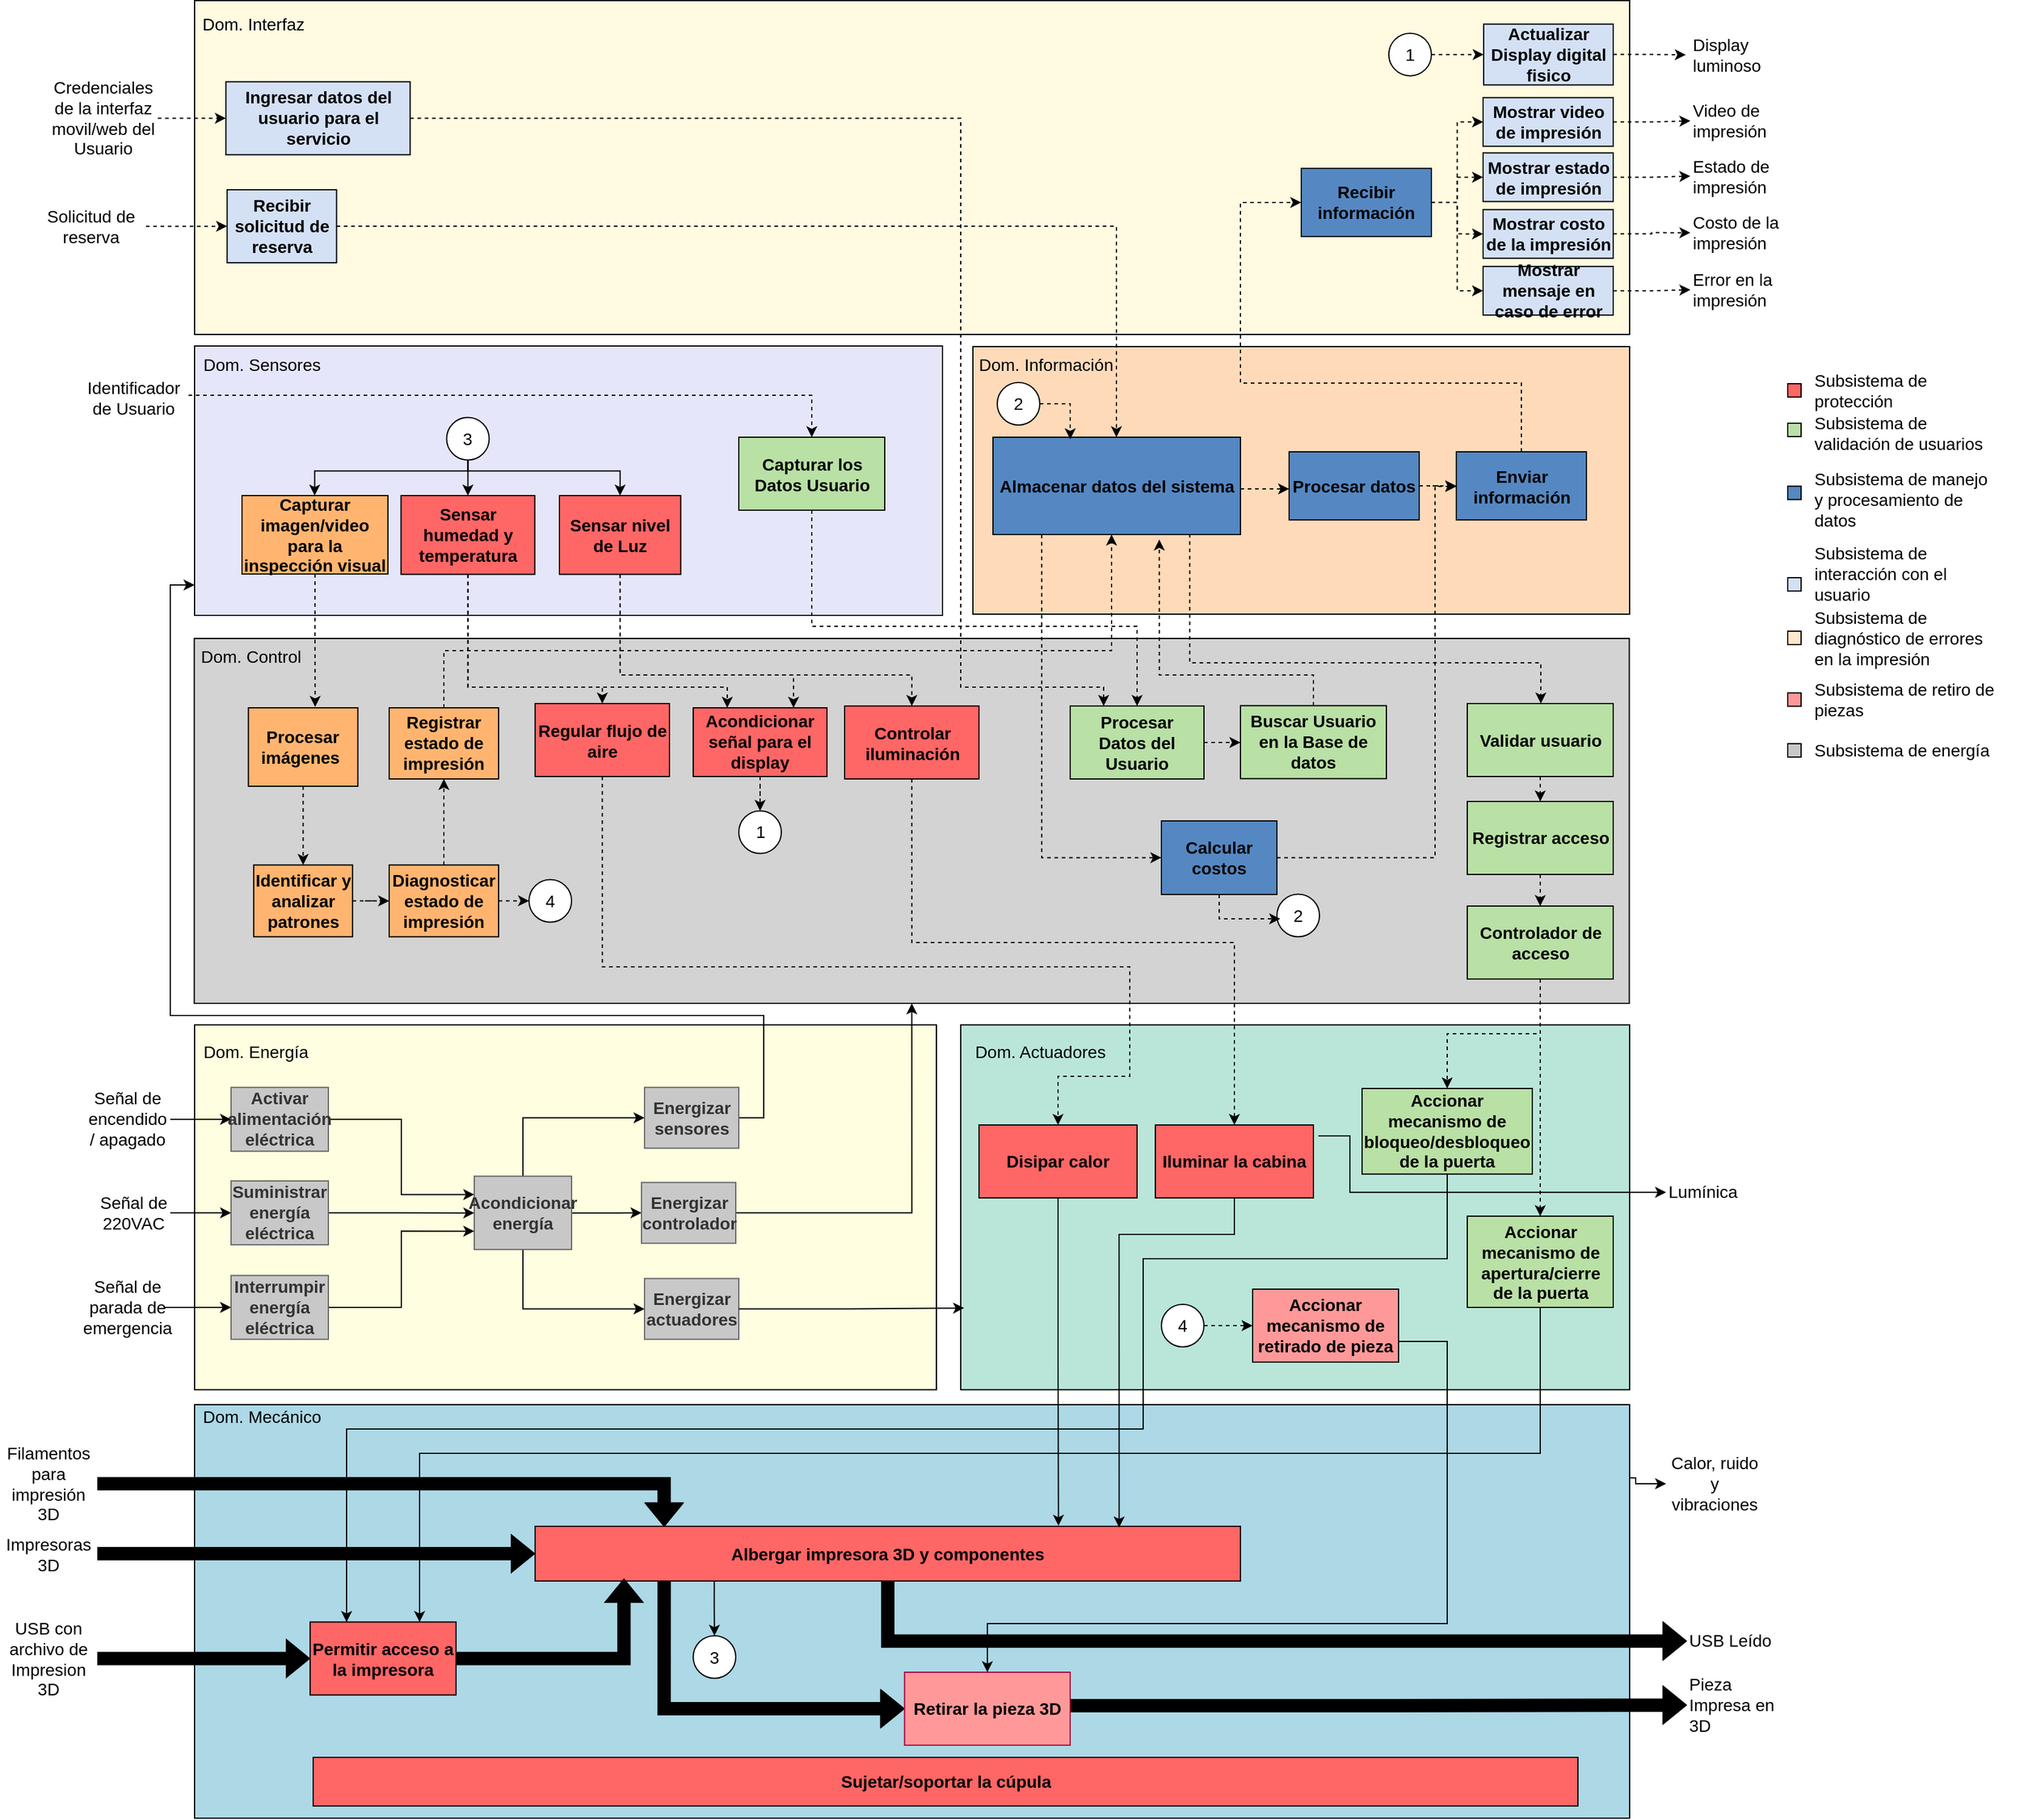 <mxfile version="24.7.13" pages="2">
  <diagram name="Página-1" id="AnqqKWsU1tqYmSd2lp7z">
    <mxGraphModel dx="4456" dy="1498" grid="1" gridSize="10" guides="1" tooltips="1" connect="1" arrows="1" fold="1" page="1" pageScale="1" pageWidth="827" pageHeight="1169" math="0" shadow="0">
      <root>
        <mxCell id="0" />
        <mxCell id="1" parent="0" />
        <mxCell id="qGlkaE61j5xDDHxkG8aB-3" value="|" style="rounded=0;whiteSpace=wrap;html=1;align=left;fillColor=#E6E6FA;strokeColor=#000000;fontSize=14;" vertex="1" parent="1">
          <mxGeometry x="-1060" y="1220" width="615" height="221" as="geometry" />
        </mxCell>
        <mxCell id="qGlkaE61j5xDDHxkG8aB-4" value="" style="rounded=0;whiteSpace=wrap;html=1;align=left;fillColor=#E6E6FA;strokeColor=#000000;fontSize=14;" vertex="1" parent="1">
          <mxGeometry x="-1060" y="1219.5" width="615" height="221.5" as="geometry" />
        </mxCell>
        <mxCell id="qGlkaE61j5xDDHxkG8aB-5" value="" style="rounded=0;whiteSpace=wrap;html=1;align=left;labelBackgroundColor=none;fillColor=#fffae0;fontSize=14;" vertex="1" parent="1">
          <mxGeometry x="-1060" y="935.5" width="1180" height="274.5" as="geometry" />
        </mxCell>
        <mxCell id="qGlkaE61j5xDDHxkG8aB-6" style="edgeStyle=orthogonalEdgeStyle;rounded=0;orthogonalLoop=1;jettySize=auto;html=1;exitX=1;exitY=0.177;exitDx=0;exitDy=0;entryX=0;entryY=0.5;entryDx=0;entryDy=0;exitPerimeter=0;fontSize=14;" edge="1" parent="1" source="qGlkaE61j5xDDHxkG8aB-7" target="qGlkaE61j5xDDHxkG8aB-92">
          <mxGeometry relative="1" as="geometry">
            <Array as="points">
              <mxPoint x="125" y="2155" />
            </Array>
          </mxGeometry>
        </mxCell>
        <mxCell id="qGlkaE61j5xDDHxkG8aB-7" value="" style="rounded=0;whiteSpace=wrap;html=1;align=left;fillColor=#ADD8E6;labelBackgroundColor=default;fontSize=14;" vertex="1" parent="1">
          <mxGeometry x="-1060" y="2090" width="1180" height="340" as="geometry" />
        </mxCell>
        <mxCell id="qGlkaE61j5xDDHxkG8aB-8" value="" style="rounded=0;whiteSpace=wrap;html=1;align=left;fillColor=#FFFEE0;strokeColor=#000000;fontSize=14;" vertex="1" parent="1">
          <mxGeometry x="-1060" y="1777.71" width="610" height="300" as="geometry" />
        </mxCell>
        <mxCell id="qGlkaE61j5xDDHxkG8aB-9" value="" style="rounded=0;whiteSpace=wrap;html=1;align=left;fillColor=#BAE6D9;strokeColor=#000000;fontSize=14;" vertex="1" parent="1">
          <mxGeometry x="-430" y="1777.71" width="550" height="300" as="geometry" />
        </mxCell>
        <mxCell id="qGlkaE61j5xDDHxkG8aB-10" value="" style="rounded=0;whiteSpace=wrap;html=1;align=left;fillColor=#D3D3D3;strokeColor=#000000;fontSize=14;" vertex="1" parent="1">
          <mxGeometry x="-1060.25" y="1460" width="1180" height="300" as="geometry" />
        </mxCell>
        <mxCell id="qGlkaE61j5xDDHxkG8aB-11" value="Dom. Mecánico" style="text;html=1;align=center;verticalAlign=middle;resizable=0;points=[];autosize=1;fontSize=14;" vertex="1" parent="1">
          <mxGeometry x="-1065" y="2085" width="120" height="30" as="geometry" />
        </mxCell>
        <mxCell id="qGlkaE61j5xDDHxkG8aB-12" value="Dom. Actuadores" style="text;html=1;align=center;verticalAlign=middle;resizable=0;points=[];autosize=1;fontSize=14;" vertex="1" parent="1">
          <mxGeometry x="-430" y="1785" width="130" height="30" as="geometry" />
        </mxCell>
        <mxCell id="qGlkaE61j5xDDHxkG8aB-13" value="" style="rounded=0;whiteSpace=wrap;html=1;align=left;fillColor=#FFDAB9;strokeColor=#000000;fontSize=14;" vertex="1" parent="1">
          <mxGeometry x="-420" y="1220" width="540" height="220" as="geometry" />
        </mxCell>
        <mxCell id="qGlkaE61j5xDDHxkG8aB-14" value="Dom. Energía" style="text;html=1;align=center;verticalAlign=middle;resizable=0;points=[];autosize=1;fontSize=14;" vertex="1" parent="1">
          <mxGeometry x="-1065" y="1785" width="110" height="30" as="geometry" />
        </mxCell>
        <mxCell id="qGlkaE61j5xDDHxkG8aB-15" value="Dom. Sensores" style="text;html=1;align=center;verticalAlign=middle;resizable=0;points=[];autosize=1;fontSize=14;" vertex="1" parent="1">
          <mxGeometry x="-1065" y="1219.5" width="120" height="30" as="geometry" />
        </mxCell>
        <mxCell id="qGlkaE61j5xDDHxkG8aB-16" value="Dom. Control" style="text;html=1;align=center;verticalAlign=middle;resizable=0;points=[];autosize=1;fontSize=14;" vertex="1" parent="1">
          <mxGeometry x="-1069" y="1460" width="110" height="30" as="geometry" />
        </mxCell>
        <mxCell id="qGlkaE61j5xDDHxkG8aB-17" value="Dom. Información" style="text;html=1;align=left;verticalAlign=middle;resizable=0;points=[];autosize=1;fontSize=14;" vertex="1" parent="1">
          <mxGeometry x="-416.75" y="1219.5" width="130" height="30" as="geometry" />
        </mxCell>
        <mxCell id="qGlkaE61j5xDDHxkG8aB-18" value="Dom. Interfaz" style="text;html=1;align=center;verticalAlign=middle;resizable=0;points=[];autosize=1;fontSize=14;" vertex="1" parent="1">
          <mxGeometry x="-1067.5" y="939.83" width="110" height="30" as="geometry" />
        </mxCell>
        <mxCell id="qGlkaE61j5xDDHxkG8aB-19" style="edgeStyle=orthogonalEdgeStyle;rounded=0;orthogonalLoop=1;jettySize=auto;html=1;entryX=0.742;entryY=-0.01;entryDx=0;entryDy=0;entryPerimeter=0;fillColor=#000000;fontSize=14;" edge="1" parent="1" source="qGlkaE61j5xDDHxkG8aB-20" target="qGlkaE61j5xDDHxkG8aB-56">
          <mxGeometry relative="1" as="geometry" />
        </mxCell>
        <mxCell id="qGlkaE61j5xDDHxkG8aB-20" value="Disipar calor" style="rounded=0;whiteSpace=wrap;html=1;fillColor=#FF6666;fontColor=#000000;strokeColor=#000000;fontStyle=1;fontSize=14;" vertex="1" parent="1">
          <mxGeometry x="-415" y="1860" width="130" height="60" as="geometry" />
        </mxCell>
        <mxCell id="qGlkaE61j5xDDHxkG8aB-21" style="edgeStyle=orthogonalEdgeStyle;rounded=0;orthogonalLoop=1;jettySize=auto;html=1;exitX=1.031;exitY=0.15;exitDx=0;exitDy=0;entryX=0;entryY=0.5;entryDx=0;entryDy=0;exitPerimeter=0;fontSize=14;" edge="1" parent="1" source="qGlkaE61j5xDDHxkG8aB-22" target="qGlkaE61j5xDDHxkG8aB-162">
          <mxGeometry relative="1" as="geometry">
            <mxPoint x="160" y="2026.25" as="targetPoint" />
            <Array as="points">
              <mxPoint x="-110" y="1869" />
              <mxPoint x="-110" y="1915" />
            </Array>
            <mxPoint x="-322.25" y="1947.28" as="sourcePoint" />
          </mxGeometry>
        </mxCell>
        <mxCell id="qGlkaE61j5xDDHxkG8aB-22" value="Iluminar la cabina" style="rounded=0;whiteSpace=wrap;html=1;fillColor=#FF6666;fontColor=#000000;strokeColor=#000000;fontStyle=1;fontSize=14;" vertex="1" parent="1">
          <mxGeometry x="-270" y="1860" width="130" height="60" as="geometry" />
        </mxCell>
        <mxCell id="qGlkaE61j5xDDHxkG8aB-23" style="edgeStyle=orthogonalEdgeStyle;rounded=0;orthogonalLoop=1;jettySize=auto;html=1;exitX=0.5;exitY=1;exitDx=0;exitDy=0;entryX=0.5;entryY=0;entryDx=0;entryDy=0;dashed=1;fontSize=14;" edge="1" parent="1" source="qGlkaE61j5xDDHxkG8aB-24" target="qGlkaE61j5xDDHxkG8aB-87">
          <mxGeometry relative="1" as="geometry" />
        </mxCell>
        <mxCell id="qGlkaE61j5xDDHxkG8aB-24" value="Registrar acceso" style="rounded=0;whiteSpace=wrap;html=1;fillColor=#B9E0A5;strokeColor=#000000;glass=0;fontColor=#000000;fontStyle=1;fontSize=14;" vertex="1" parent="1">
          <mxGeometry x="-13.5" y="1594.0" width="120" height="60" as="geometry" />
        </mxCell>
        <mxCell id="qGlkaE61j5xDDHxkG8aB-25" style="edgeStyle=orthogonalEdgeStyle;rounded=0;orthogonalLoop=1;jettySize=auto;html=1;entryX=0.75;entryY=0;entryDx=0;entryDy=0;fontSize=14;" edge="1" parent="1" source="qGlkaE61j5xDDHxkG8aB-26" target="qGlkaE61j5xDDHxkG8aB-123">
          <mxGeometry relative="1" as="geometry">
            <Array as="points">
              <mxPoint x="47" y="2130" />
              <mxPoint x="-875" y="2130" />
            </Array>
          </mxGeometry>
        </mxCell>
        <mxCell id="qGlkaE61j5xDDHxkG8aB-26" value="Accionar mecanismo de apertura/cierre de la puerta" style="rounded=0;whiteSpace=wrap;html=1;fillColor=#B9E0A5;strokeColor=#000000;fontColor=#000000;fontStyle=1;fontSize=14;" vertex="1" parent="1">
          <mxGeometry x="-13.5" y="1935" width="120" height="75" as="geometry" />
        </mxCell>
        <mxCell id="qGlkaE61j5xDDHxkG8aB-27" style="edgeStyle=orthogonalEdgeStyle;rounded=0;orthogonalLoop=1;jettySize=auto;html=1;entryX=0;entryY=0.5;entryDx=0;entryDy=0;exitX=0.5;exitY=1;exitDx=0;exitDy=0;fontSize=14;" edge="1" parent="1" source="qGlkaE61j5xDDHxkG8aB-30" target="qGlkaE61j5xDDHxkG8aB-35">
          <mxGeometry relative="1" as="geometry" />
        </mxCell>
        <mxCell id="qGlkaE61j5xDDHxkG8aB-28" style="edgeStyle=orthogonalEdgeStyle;rounded=0;orthogonalLoop=1;jettySize=auto;html=1;entryX=0;entryY=0.5;entryDx=0;entryDy=0;fontSize=14;" edge="1" parent="1" source="qGlkaE61j5xDDHxkG8aB-30" target="qGlkaE61j5xDDHxkG8aB-32">
          <mxGeometry relative="1" as="geometry">
            <Array as="points">
              <mxPoint x="-790" y="1854" />
            </Array>
          </mxGeometry>
        </mxCell>
        <mxCell id="qGlkaE61j5xDDHxkG8aB-29" style="edgeStyle=orthogonalEdgeStyle;rounded=0;orthogonalLoop=1;jettySize=auto;html=1;entryX=0;entryY=0.5;entryDx=0;entryDy=0;fontSize=14;" edge="1" parent="1" source="qGlkaE61j5xDDHxkG8aB-30" target="qGlkaE61j5xDDHxkG8aB-34">
          <mxGeometry relative="1" as="geometry" />
        </mxCell>
        <mxCell id="qGlkaE61j5xDDHxkG8aB-30" value="Acondicionar energía" style="rounded=0;whiteSpace=wrap;html=1;fillColor=#C9C8C8;fontColor=#333333;strokeColor=#666666;fontStyle=1;fontSize=14;" vertex="1" parent="1">
          <mxGeometry x="-830" y="1902.16" width="80" height="60.25" as="geometry" />
        </mxCell>
        <mxCell id="qGlkaE61j5xDDHxkG8aB-31" style="edgeStyle=orthogonalEdgeStyle;rounded=0;orthogonalLoop=1;jettySize=auto;html=1;entryX=0;entryY=0.887;entryDx=0;entryDy=0;entryPerimeter=0;exitX=1;exitY=0.5;exitDx=0;exitDy=0;fontSize=14;" edge="1" parent="1" source="qGlkaE61j5xDDHxkG8aB-32" target="qGlkaE61j5xDDHxkG8aB-3">
          <mxGeometry relative="1" as="geometry">
            <mxPoint x="-570.0" y="1854.13" as="targetPoint" />
            <Array as="points">
              <mxPoint x="-592" y="1854" />
              <mxPoint x="-592" y="1770" />
              <mxPoint x="-1080" y="1770" />
              <mxPoint x="-1080" y="1416" />
            </Array>
          </mxGeometry>
        </mxCell>
        <mxCell id="qGlkaE61j5xDDHxkG8aB-32" value="Energizar sensores" style="rounded=0;whiteSpace=wrap;html=1;fillColor=#C9C8C8;fontColor=#333333;strokeColor=#666666;fontStyle=1;fontSize=14;" vertex="1" parent="1">
          <mxGeometry x="-690" y="1829.13" width="77.5" height="50" as="geometry" />
        </mxCell>
        <mxCell id="qGlkaE61j5xDDHxkG8aB-33" style="edgeStyle=orthogonalEdgeStyle;rounded=0;orthogonalLoop=1;jettySize=auto;html=1;entryX=0.5;entryY=1;entryDx=0;entryDy=0;fontSize=14;" edge="1" parent="1" source="qGlkaE61j5xDDHxkG8aB-34" target="qGlkaE61j5xDDHxkG8aB-10">
          <mxGeometry relative="1" as="geometry">
            <Array as="points">
              <mxPoint x="-470" y="1932" />
            </Array>
          </mxGeometry>
        </mxCell>
        <mxCell id="qGlkaE61j5xDDHxkG8aB-34" value="Energizar controlador" style="rounded=0;whiteSpace=wrap;html=1;fillColor=#C9C8C8;strokeColor=#666666;fontColor=#333333;fontStyle=1;fontSize=14;" vertex="1" parent="1">
          <mxGeometry x="-692.5" y="1907.28" width="77.5" height="50" as="geometry" />
        </mxCell>
        <mxCell id="qGlkaE61j5xDDHxkG8aB-35" value="Energizar actuadores" style="rounded=0;whiteSpace=wrap;html=1;fillColor=#C9C8C8;fontColor=#333333;strokeColor=#666666;fontStyle=1;fontSize=14;" vertex="1" parent="1">
          <mxGeometry x="-690" y="1986.25" width="77.5" height="50" as="geometry" />
        </mxCell>
        <mxCell id="qGlkaE61j5xDDHxkG8aB-36" style="edgeStyle=orthogonalEdgeStyle;rounded=0;orthogonalLoop=1;jettySize=auto;html=1;entryX=0;entryY=0.25;entryDx=0;entryDy=0;fontSize=14;" edge="1" parent="1" source="qGlkaE61j5xDDHxkG8aB-37" target="qGlkaE61j5xDDHxkG8aB-30">
          <mxGeometry relative="1" as="geometry" />
        </mxCell>
        <mxCell id="qGlkaE61j5xDDHxkG8aB-37" value="Activar alimentación eléctrica" style="rounded=0;whiteSpace=wrap;html=1;fillColor=#C9C8C8;fontColor=#333333;strokeColor=#666666;fontStyle=1;fontSize=14;" vertex="1" parent="1">
          <mxGeometry x="-1030" y="1829.13" width="80" height="52.5" as="geometry" />
        </mxCell>
        <mxCell id="qGlkaE61j5xDDHxkG8aB-38" style="edgeStyle=orthogonalEdgeStyle;rounded=0;orthogonalLoop=1;jettySize=auto;html=1;exitX=0.5;exitY=1;exitDx=0;exitDy=0;fontSize=14;" edge="1" parent="1">
          <mxGeometry relative="1" as="geometry">
            <mxPoint x="-1117.5" y="1923.26" as="sourcePoint" />
            <mxPoint x="-1117.5" y="1923.26" as="targetPoint" />
          </mxGeometry>
        </mxCell>
        <mxCell id="qGlkaE61j5xDDHxkG8aB-39" style="edgeStyle=orthogonalEdgeStyle;rounded=0;orthogonalLoop=1;jettySize=auto;html=1;fontSize=14;" edge="1" parent="1" source="qGlkaE61j5xDDHxkG8aB-40" target="qGlkaE61j5xDDHxkG8aB-30">
          <mxGeometry relative="1" as="geometry" />
        </mxCell>
        <mxCell id="qGlkaE61j5xDDHxkG8aB-40" value="Suministrar energía eléctrica" style="rounded=0;whiteSpace=wrap;html=1;fillColor=#C9C8C8;fontColor=#333333;strokeColor=#666666;fontStyle=1;fontSize=14;" vertex="1" parent="1">
          <mxGeometry x="-1030" y="1906.03" width="80" height="52.5" as="geometry" />
        </mxCell>
        <mxCell id="qGlkaE61j5xDDHxkG8aB-41" style="edgeStyle=orthogonalEdgeStyle;rounded=0;orthogonalLoop=1;jettySize=auto;html=1;fontSize=14;" edge="1" parent="1" source="qGlkaE61j5xDDHxkG8aB-42" target="qGlkaE61j5xDDHxkG8aB-37">
          <mxGeometry relative="1" as="geometry" />
        </mxCell>
        <mxCell id="qGlkaE61j5xDDHxkG8aB-42" value="Señal de encendido / apagado" style="text;html=1;strokeColor=none;fillColor=none;align=center;verticalAlign=middle;whiteSpace=wrap;rounded=0;fontSize=14;" vertex="1" parent="1">
          <mxGeometry x="-1150" y="1840.38" width="70" height="30" as="geometry" />
        </mxCell>
        <mxCell id="qGlkaE61j5xDDHxkG8aB-43" style="edgeStyle=orthogonalEdgeStyle;rounded=0;orthogonalLoop=1;jettySize=auto;html=1;fontSize=14;" edge="1" parent="1" source="qGlkaE61j5xDDHxkG8aB-44" target="qGlkaE61j5xDDHxkG8aB-40">
          <mxGeometry relative="1" as="geometry" />
        </mxCell>
        <mxCell id="qGlkaE61j5xDDHxkG8aB-44" value="Señal de 220VAC" style="text;html=1;strokeColor=none;fillColor=none;align=center;verticalAlign=middle;whiteSpace=wrap;rounded=0;fontSize=14;" vertex="1" parent="1">
          <mxGeometry x="-1140" y="1917.28" width="60" height="30" as="geometry" />
        </mxCell>
        <mxCell id="qGlkaE61j5xDDHxkG8aB-45" style="edgeStyle=orthogonalEdgeStyle;rounded=0;orthogonalLoop=1;jettySize=auto;html=1;fontSize=14;" edge="1" parent="1" source="qGlkaE61j5xDDHxkG8aB-46" target="qGlkaE61j5xDDHxkG8aB-61">
          <mxGeometry relative="1" as="geometry" />
        </mxCell>
        <mxCell id="qGlkaE61j5xDDHxkG8aB-46" value="Señal de parada de emergencia" style="text;html=1;strokeColor=none;fillColor=none;align=center;verticalAlign=middle;whiteSpace=wrap;rounded=0;fontSize=14;" vertex="1" parent="1">
          <mxGeometry x="-1145" y="1995.0" width="60" height="30" as="geometry" />
        </mxCell>
        <mxCell id="qGlkaE61j5xDDHxkG8aB-47" style="edgeStyle=orthogonalEdgeStyle;rounded=0;orthogonalLoop=1;jettySize=auto;html=1;entryX=0.5;entryY=0;entryDx=0;entryDy=0;exitX=0.5;exitY=1;exitDx=0;exitDy=0;dashed=1;fontSize=14;" edge="1" parent="1" source="qGlkaE61j5xDDHxkG8aB-49" target="qGlkaE61j5xDDHxkG8aB-127">
          <mxGeometry relative="1" as="geometry">
            <mxPoint x="-585" y="1548" as="targetPoint" />
            <Array as="points">
              <mxPoint x="-710" y="1490" />
              <mxPoint x="-470" y="1490" />
            </Array>
          </mxGeometry>
        </mxCell>
        <mxCell id="qGlkaE61j5xDDHxkG8aB-48" style="edgeStyle=orthogonalEdgeStyle;rounded=0;orthogonalLoop=1;jettySize=auto;html=1;entryX=0.75;entryY=0;entryDx=0;entryDy=0;dashed=1;" edge="1" parent="1" source="qGlkaE61j5xDDHxkG8aB-49" target="qGlkaE61j5xDDHxkG8aB-137">
          <mxGeometry relative="1" as="geometry">
            <Array as="points">
              <mxPoint x="-710" y="1490" />
              <mxPoint x="-567" y="1490" />
            </Array>
          </mxGeometry>
        </mxCell>
        <mxCell id="qGlkaE61j5xDDHxkG8aB-49" value="Sensar nivel de Luz" style="rounded=0;whiteSpace=wrap;html=1;fillColor=#FF6666;fontColor=#000000;strokeColor=#000000;fontStyle=1;fontSize=14;" vertex="1" parent="1">
          <mxGeometry x="-760" y="1342.5" width="99.75" height="64.76" as="geometry" />
        </mxCell>
        <mxCell id="qGlkaE61j5xDDHxkG8aB-50" style="edgeStyle=orthogonalEdgeStyle;rounded=0;orthogonalLoop=1;jettySize=auto;html=1;entryX=0.5;entryY=0;entryDx=0;entryDy=0;exitX=0.5;exitY=1;exitDx=0;exitDy=0;dashed=1;fontSize=14;" edge="1" parent="1" source="qGlkaE61j5xDDHxkG8aB-52" target="qGlkaE61j5xDDHxkG8aB-63">
          <mxGeometry relative="1" as="geometry">
            <mxPoint x="-575.22" y="1375.255" as="sourcePoint" />
            <mxPoint x="-715" y="1548" as="targetPoint" />
            <Array as="points">
              <mxPoint x="-835" y="1500" />
              <mxPoint x="-725" y="1500" />
            </Array>
          </mxGeometry>
        </mxCell>
        <mxCell id="qGlkaE61j5xDDHxkG8aB-51" style="edgeStyle=orthogonalEdgeStyle;rounded=0;orthogonalLoop=1;jettySize=auto;html=1;entryX=0.25;entryY=0;entryDx=0;entryDy=0;dashed=1;" edge="1" parent="1" source="qGlkaE61j5xDDHxkG8aB-52" target="qGlkaE61j5xDDHxkG8aB-137">
          <mxGeometry relative="1" as="geometry">
            <Array as="points">
              <mxPoint x="-835" y="1500" />
              <mxPoint x="-622" y="1500" />
              <mxPoint x="-622" y="1517" />
            </Array>
          </mxGeometry>
        </mxCell>
        <mxCell id="qGlkaE61j5xDDHxkG8aB-52" value="Sensar humedad y temperatura" style="rounded=0;whiteSpace=wrap;html=1;fillColor=#FF6666;fontColor=#000000;strokeColor=#000000;fontStyle=1;fontSize=14;" vertex="1" parent="1">
          <mxGeometry x="-890.25" y="1342.5" width="110" height="64.76" as="geometry" />
        </mxCell>
        <mxCell id="qGlkaE61j5xDDHxkG8aB-53" style="edgeStyle=orthogonalEdgeStyle;rounded=0;orthogonalLoop=1;jettySize=auto;html=1;exitX=0.254;exitY=0.972;exitDx=0;exitDy=0;exitPerimeter=0;fontSize=14;" edge="1" parent="1" source="qGlkaE61j5xDDHxkG8aB-56" target="qGlkaE61j5xDDHxkG8aB-113">
          <mxGeometry relative="1" as="geometry" />
        </mxCell>
        <mxCell id="qGlkaE61j5xDDHxkG8aB-54" style="edgeStyle=orthogonalEdgeStyle;rounded=0;orthogonalLoop=1;jettySize=auto;html=1;entryX=0;entryY=0.5;entryDx=0;entryDy=0;exitX=0.183;exitY=0.985;exitDx=0;exitDy=0;exitPerimeter=0;shape=flexArrow;fillColor=#000000;fontSize=14;" edge="1" parent="1" source="qGlkaE61j5xDDHxkG8aB-56" target="qGlkaE61j5xDDHxkG8aB-112">
          <mxGeometry relative="1" as="geometry" />
        </mxCell>
        <mxCell id="qGlkaE61j5xDDHxkG8aB-55" style="edgeStyle=orthogonalEdgeStyle;rounded=0;orthogonalLoop=1;jettySize=auto;html=1;entryX=0;entryY=0.5;entryDx=0;entryDy=0;shape=flexArrow;fillColor=#000000;" edge="1" parent="1" source="qGlkaE61j5xDDHxkG8aB-56" target="qGlkaE61j5xDDHxkG8aB-179">
          <mxGeometry relative="1" as="geometry">
            <Array as="points">
              <mxPoint x="-490" y="2284" />
            </Array>
          </mxGeometry>
        </mxCell>
        <mxCell id="qGlkaE61j5xDDHxkG8aB-56" value="Albergar impresora 3D y componentes" style="rounded=0;whiteSpace=wrap;html=1;fillColor=#FF6666;fontColor=#000000;strokeColor=#000000;fontStyle=1;fontSize=14;" vertex="1" parent="1">
          <mxGeometry x="-780" y="2190" width="580" height="45" as="geometry" />
        </mxCell>
        <mxCell id="qGlkaE61j5xDDHxkG8aB-57" style="edgeStyle=orthogonalEdgeStyle;rounded=0;orthogonalLoop=1;jettySize=auto;html=1;entryX=0.5;entryY=0;entryDx=0;entryDy=0;dashed=1;exitX=0.5;exitY=1;exitDx=0;exitDy=0;fontSize=14;" edge="1" parent="1" source="qGlkaE61j5xDDHxkG8aB-95" target="qGlkaE61j5xDDHxkG8aB-68">
          <mxGeometry relative="1" as="geometry">
            <Array as="points">
              <mxPoint x="-552" y="1450" />
              <mxPoint x="-285" y="1450" />
            </Array>
          </mxGeometry>
        </mxCell>
        <mxCell id="qGlkaE61j5xDDHxkG8aB-58" style="edgeStyle=orthogonalEdgeStyle;rounded=0;orthogonalLoop=1;jettySize=auto;html=1;entryX=0.61;entryY=-0.011;entryDx=0;entryDy=0;dashed=1;exitX=0.5;exitY=1;exitDx=0;exitDy=0;entryPerimeter=0;fontSize=14;" edge="1" parent="1" source="qGlkaE61j5xDDHxkG8aB-59" target="qGlkaE61j5xDDHxkG8aB-128">
          <mxGeometry relative="1" as="geometry">
            <mxPoint x="-914" y="1525" as="sourcePoint" />
            <mxPoint x="-999" y="1395.0" as="targetPoint" />
          </mxGeometry>
        </mxCell>
        <mxCell id="qGlkaE61j5xDDHxkG8aB-59" value="&lt;font style=&quot;font-size: 14px;&quot;&gt;Capturar imagen/video para la inspección visual&lt;/font&gt;" style="rounded=0;whiteSpace=wrap;html=1;fillColor=#FFB570;strokeColor=#000000;fontColor=#000000;fontStyle=1;fontSize=14;" vertex="1" parent="1">
          <mxGeometry x="-1021" y="1342.5" width="120" height="64.5" as="geometry" />
        </mxCell>
        <mxCell id="qGlkaE61j5xDDHxkG8aB-60" style="edgeStyle=orthogonalEdgeStyle;rounded=0;orthogonalLoop=1;jettySize=auto;html=1;entryX=0;entryY=0.75;entryDx=0;entryDy=0;fontSize=14;" edge="1" parent="1" source="qGlkaE61j5xDDHxkG8aB-61" target="qGlkaE61j5xDDHxkG8aB-30">
          <mxGeometry relative="1" as="geometry" />
        </mxCell>
        <mxCell id="qGlkaE61j5xDDHxkG8aB-61" value="Interrumpir energía eléctrica" style="rounded=0;whiteSpace=wrap;html=1;fillColor=#C9C8C8;fontColor=#333333;strokeColor=#666666;fontStyle=1;fontSize=14;" vertex="1" parent="1">
          <mxGeometry x="-1030" y="1983.75" width="80" height="52.5" as="geometry" />
        </mxCell>
        <mxCell id="qGlkaE61j5xDDHxkG8aB-62" style="edgeStyle=orthogonalEdgeStyle;rounded=0;orthogonalLoop=1;jettySize=auto;html=1;entryX=0.5;entryY=0;entryDx=0;entryDy=0;dashed=1;exitX=0.5;exitY=1;exitDx=0;exitDy=0;fontSize=14;" edge="1" parent="1" source="qGlkaE61j5xDDHxkG8aB-63" target="qGlkaE61j5xDDHxkG8aB-20">
          <mxGeometry relative="1" as="geometry">
            <Array as="points">
              <mxPoint x="-725" y="1730" />
              <mxPoint x="-291" y="1730" />
              <mxPoint x="-291" y="1820" />
              <mxPoint x="-350" y="1820" />
            </Array>
          </mxGeometry>
        </mxCell>
        <mxCell id="qGlkaE61j5xDDHxkG8aB-63" value="Regular flujo de aire" style="rounded=0;whiteSpace=wrap;html=1;fillColor=#FF6666;fontColor=#000000;strokeColor=#000000;fontStyle=1;fontSize=14;" vertex="1" parent="1">
          <mxGeometry x="-780" y="1513.5" width="110.5" height="60" as="geometry" />
        </mxCell>
        <mxCell id="qGlkaE61j5xDDHxkG8aB-64" style="edgeStyle=orthogonalEdgeStyle;rounded=0;orthogonalLoop=1;jettySize=auto;html=1;entryX=0.5;entryY=0;entryDx=0;entryDy=0;dashed=1;exitX=0.5;exitY=1;exitDx=0;exitDy=0;fontSize=14;" edge="1" parent="1" source="qGlkaE61j5xDDHxkG8aB-127" target="qGlkaE61j5xDDHxkG8aB-22">
          <mxGeometry relative="1" as="geometry">
            <Array as="points">
              <mxPoint x="-470" y="1710" />
              <mxPoint x="-205" y="1710" />
            </Array>
          </mxGeometry>
        </mxCell>
        <mxCell id="qGlkaE61j5xDDHxkG8aB-65" style="edgeStyle=orthogonalEdgeStyle;rounded=0;orthogonalLoop=1;jettySize=auto;html=1;exitX=1;exitY=0.5;exitDx=0;exitDy=0;dashed=1;fontSize=14;" edge="1" parent="1" source="qGlkaE61j5xDDHxkG8aB-66" target="qGlkaE61j5xDDHxkG8aB-79">
          <mxGeometry relative="1" as="geometry">
            <Array as="points">
              <mxPoint x="-302" y="1121" />
            </Array>
          </mxGeometry>
        </mxCell>
        <mxCell id="qGlkaE61j5xDDHxkG8aB-66" value="Recibir solicitud de reserva" style="rounded=0;whiteSpace=wrap;html=1;fillColor=#D4E1F5;strokeColor=#000000;fontColor=#000000;fontStyle=1;fontSize=14;" vertex="1" parent="1">
          <mxGeometry x="-1033.25" y="1091.05" width="90" height="60" as="geometry" />
        </mxCell>
        <mxCell id="qGlkaE61j5xDDHxkG8aB-67" style="edgeStyle=orthogonalEdgeStyle;rounded=0;orthogonalLoop=1;jettySize=auto;html=1;entryX=0;entryY=0.5;entryDx=0;entryDy=0;dashed=1;exitX=1;exitY=0.5;exitDx=0;exitDy=0;fontSize=14;" edge="1" parent="1" source="qGlkaE61j5xDDHxkG8aB-68" target="qGlkaE61j5xDDHxkG8aB-72">
          <mxGeometry relative="1" as="geometry" />
        </mxCell>
        <mxCell id="qGlkaE61j5xDDHxkG8aB-68" value="Procesar&lt;br style=&quot;font-size: 14px;&quot;&gt;Datos del Usuario" style="rounded=0;whiteSpace=wrap;html=1;fillColor=#B9E0A5;strokeColor=#000000;fontColor=#000000;fontStyle=1;fontSize=14;" vertex="1" parent="1">
          <mxGeometry x="-340" y="1515.5" width="110" height="60" as="geometry" />
        </mxCell>
        <mxCell id="qGlkaE61j5xDDHxkG8aB-69" style="edgeStyle=orthogonalEdgeStyle;rounded=0;orthogonalLoop=1;jettySize=auto;html=1;entryX=0.25;entryY=0;entryDx=0;entryDy=0;exitX=1;exitY=0.5;exitDx=0;exitDy=0;dashed=1;fontSize=14;" edge="1" parent="1" source="qGlkaE61j5xDDHxkG8aB-70" target="qGlkaE61j5xDDHxkG8aB-68">
          <mxGeometry relative="1" as="geometry">
            <Array as="points">
              <mxPoint x="-430" y="1032" />
              <mxPoint x="-430" y="1500" />
              <mxPoint x="-313" y="1500" />
            </Array>
          </mxGeometry>
        </mxCell>
        <mxCell id="qGlkaE61j5xDDHxkG8aB-70" value="Ingresar datos del usuario para el servicio" style="rounded=0;whiteSpace=wrap;html=1;fillColor=#D4E1F5;strokeColor=#000000;fontStyle=1;fontSize=14;" vertex="1" parent="1">
          <mxGeometry x="-1034.25" y="1002.24" width="151.5" height="60" as="geometry" />
        </mxCell>
        <mxCell id="qGlkaE61j5xDDHxkG8aB-71" style="edgeStyle=orthogonalEdgeStyle;rounded=0;orthogonalLoop=1;jettySize=auto;html=1;dashed=1;exitX=0.5;exitY=0;exitDx=0;exitDy=0;fontSize=14;" edge="1" parent="1" source="qGlkaE61j5xDDHxkG8aB-129" target="qGlkaE61j5xDDHxkG8aB-79">
          <mxGeometry relative="1" as="geometry">
            <Array as="points">
              <mxPoint x="-855" y="1470" />
              <mxPoint x="-306" y="1470" />
            </Array>
          </mxGeometry>
        </mxCell>
        <mxCell id="qGlkaE61j5xDDHxkG8aB-72" value="Buscar Usuario en la Base de datos" style="rounded=0;whiteSpace=wrap;html=1;fillColor=#B9E0A5;strokeColor=#000000;fontColor=#000000;fontStyle=1;fontSize=14;" vertex="1" parent="1">
          <mxGeometry x="-200" y="1515.25" width="120" height="60" as="geometry" />
        </mxCell>
        <mxCell id="qGlkaE61j5xDDHxkG8aB-73" style="edgeStyle=orthogonalEdgeStyle;rounded=0;orthogonalLoop=1;jettySize=auto;html=1;entryX=0;entryY=0.5;entryDx=0;entryDy=0;dashed=1;fontSize=14;" edge="1" parent="1" source="qGlkaE61j5xDDHxkG8aB-74" target="qGlkaE61j5xDDHxkG8aB-66">
          <mxGeometry relative="1" as="geometry" />
        </mxCell>
        <mxCell id="qGlkaE61j5xDDHxkG8aB-74" value="Solicitud de reserva" style="rounded=0;whiteSpace=wrap;html=1;fillColor=none;strokeColor=none;fontSize=14;" vertex="1" parent="1">
          <mxGeometry x="-1190" y="1103.76" width="90" height="34.57" as="geometry" />
        </mxCell>
        <mxCell id="qGlkaE61j5xDDHxkG8aB-75" style="edgeStyle=orthogonalEdgeStyle;rounded=0;orthogonalLoop=1;jettySize=auto;html=1;exitX=0.5;exitY=1;exitDx=0;exitDy=0;entryX=0.5;entryY=0;entryDx=0;entryDy=0;dashed=1;fontSize=14;" edge="1" parent="1" source="qGlkaE61j5xDDHxkG8aB-76" target="qGlkaE61j5xDDHxkG8aB-24">
          <mxGeometry relative="1" as="geometry" />
        </mxCell>
        <mxCell id="qGlkaE61j5xDDHxkG8aB-76" value="Validar usuario" style="rounded=0;whiteSpace=wrap;html=1;fillColor=#B9E0A5;strokeColor=#000000;fontColor=#000000;fontStyle=1;fontSize=14;" vertex="1" parent="1">
          <mxGeometry x="-13.5" y="1513.5" width="120" height="60" as="geometry" />
        </mxCell>
        <mxCell id="qGlkaE61j5xDDHxkG8aB-77" style="edgeStyle=orthogonalEdgeStyle;rounded=0;orthogonalLoop=1;jettySize=auto;html=1;entryX=0;entryY=0.5;entryDx=0;entryDy=0;dashed=1;fontSize=14;" edge="1" parent="1">
          <mxGeometry relative="1" as="geometry">
            <mxPoint x="-200" y="1336.984" as="sourcePoint" />
            <mxPoint x="-160" y="1336.995" as="targetPoint" />
            <Array as="points">
              <mxPoint x="-190" y="1337" />
              <mxPoint x="-190" y="1337" />
            </Array>
          </mxGeometry>
        </mxCell>
        <mxCell id="qGlkaE61j5xDDHxkG8aB-78" style="edgeStyle=orthogonalEdgeStyle;rounded=0;orthogonalLoop=1;jettySize=auto;html=1;entryX=0.5;entryY=0;entryDx=0;entryDy=0;exitX=0.795;exitY=0.994;exitDx=0;exitDy=0;exitPerimeter=0;dashed=1;fontSize=14;" edge="1" parent="1" source="qGlkaE61j5xDDHxkG8aB-79" target="qGlkaE61j5xDDHxkG8aB-76">
          <mxGeometry relative="1" as="geometry">
            <Array as="points">
              <mxPoint x="-242" y="1480" />
              <mxPoint x="47" y="1480" />
              <mxPoint x="47" y="1514" />
            </Array>
          </mxGeometry>
        </mxCell>
        <mxCell id="qGlkaE61j5xDDHxkG8aB-79" value="Almacenar datos del sistema" style="rounded=0;html=1;fillColor=#5588C2;fontColor=#000000;strokeColor=#000000;verticalAlign=middle;fontStyle=1;fontSize=14;" vertex="1" parent="1">
          <mxGeometry x="-403.5" y="1294.51" width="203.5" height="80" as="geometry" />
        </mxCell>
        <mxCell id="qGlkaE61j5xDDHxkG8aB-80" style="edgeStyle=orthogonalEdgeStyle;rounded=0;orthogonalLoop=1;jettySize=auto;html=1;shape=flexArrow;fillColor=#000000;entryX=0.183;entryY=0.008;entryDx=0;entryDy=0;entryPerimeter=0;fontSize=14;" edge="1" parent="1" source="qGlkaE61j5xDDHxkG8aB-81" target="qGlkaE61j5xDDHxkG8aB-56">
          <mxGeometry relative="1" as="geometry">
            <mxPoint x="-758" y="2117.909" as="targetPoint" />
            <Array as="points">
              <mxPoint x="-1180" y="2155" />
              <mxPoint x="-674" y="2155" />
            </Array>
          </mxGeometry>
        </mxCell>
        <mxCell id="qGlkaE61j5xDDHxkG8aB-81" value="Filamentos para impresión 3D" style="text;html=1;strokeColor=none;fillColor=none;align=center;verticalAlign=middle;whiteSpace=wrap;rounded=0;fontSize=14;" vertex="1" parent="1">
          <mxGeometry x="-1220" y="2140" width="80" height="30" as="geometry" />
        </mxCell>
        <mxCell id="qGlkaE61j5xDDHxkG8aB-82" value="Pieza Impresa en 3D" style="text;html=1;strokeColor=none;fillColor=none;align=left;verticalAlign=middle;whiteSpace=wrap;rounded=0;fontSize=14;" vertex="1" parent="1">
          <mxGeometry x="167" y="2322.0" width="80" height="30" as="geometry" />
        </mxCell>
        <mxCell id="qGlkaE61j5xDDHxkG8aB-83" style="edgeStyle=orthogonalEdgeStyle;rounded=0;orthogonalLoop=1;jettySize=auto;html=1;entryX=0;entryY=0.5;entryDx=0;entryDy=0;dashed=1;fontSize=14;" edge="1" parent="1" source="qGlkaE61j5xDDHxkG8aB-84" target="qGlkaE61j5xDDHxkG8aB-70">
          <mxGeometry relative="1" as="geometry" />
        </mxCell>
        <mxCell id="qGlkaE61j5xDDHxkG8aB-84" value="Credenciales de la interfaz movil/web del Usuario" style="rounded=0;whiteSpace=wrap;html=1;fillColor=none;strokeColor=none;fontSize=14;" vertex="1" parent="1">
          <mxGeometry x="-1180.25" y="999.96" width="90" height="64.57" as="geometry" />
        </mxCell>
        <mxCell id="qGlkaE61j5xDDHxkG8aB-85" style="edgeStyle=orthogonalEdgeStyle;rounded=0;orthogonalLoop=1;jettySize=auto;html=1;entryX=0.5;entryY=0;entryDx=0;entryDy=0;exitX=0.5;exitY=1;exitDx=0;exitDy=0;dashed=1;fontSize=14;" edge="1" parent="1" source="qGlkaE61j5xDDHxkG8aB-87" target="qGlkaE61j5xDDHxkG8aB-141">
          <mxGeometry relative="1" as="geometry">
            <mxPoint x="47" y="1750" as="sourcePoint" />
          </mxGeometry>
        </mxCell>
        <mxCell id="qGlkaE61j5xDDHxkG8aB-86" style="edgeStyle=orthogonalEdgeStyle;rounded=0;orthogonalLoop=1;jettySize=auto;html=1;entryX=0.5;entryY=0;entryDx=0;entryDy=0;dashed=1;fontSize=14;" edge="1" parent="1" source="qGlkaE61j5xDDHxkG8aB-87" target="qGlkaE61j5xDDHxkG8aB-26">
          <mxGeometry relative="1" as="geometry" />
        </mxCell>
        <mxCell id="qGlkaE61j5xDDHxkG8aB-87" value="Controlador de acceso" style="rounded=0;whiteSpace=wrap;html=1;fillColor=#B9E0A5;strokeColor=#000000;fontColor=#000000;fontStyle=1;fontSize=14;" vertex="1" parent="1">
          <mxGeometry x="-13.5" y="1680" width="120" height="60" as="geometry" />
        </mxCell>
        <mxCell id="qGlkaE61j5xDDHxkG8aB-88" style="edgeStyle=orthogonalEdgeStyle;rounded=0;orthogonalLoop=1;jettySize=auto;html=1;exitX=0.5;exitY=1;exitDx=0;exitDy=0;fontSize=14;" edge="1" parent="1" source="qGlkaE61j5xDDHxkG8aB-81" target="qGlkaE61j5xDDHxkG8aB-81">
          <mxGeometry relative="1" as="geometry" />
        </mxCell>
        <mxCell id="qGlkaE61j5xDDHxkG8aB-89" style="edgeStyle=orthogonalEdgeStyle;rounded=0;orthogonalLoop=1;jettySize=auto;html=1;exitX=1;exitY=0.5;exitDx=0;exitDy=0;entryX=0;entryY=0.5;entryDx=0;entryDy=0;shape=flexArrow;fillColor=#000000;fontSize=14;" edge="1" parent="1" source="qGlkaE61j5xDDHxkG8aB-90" target="qGlkaE61j5xDDHxkG8aB-56">
          <mxGeometry relative="1" as="geometry" />
        </mxCell>
        <mxCell id="qGlkaE61j5xDDHxkG8aB-90" value="Impresoras 3D" style="text;html=1;strokeColor=none;fillColor=none;align=center;verticalAlign=middle;whiteSpace=wrap;rounded=0;fontSize=14;" vertex="1" parent="1">
          <mxGeometry x="-1220" y="2197.5" width="80" height="30" as="geometry" />
        </mxCell>
        <mxCell id="qGlkaE61j5xDDHxkG8aB-91" value="&lt;font style=&quot;font-size: 14px;&quot;&gt;Sujetar/soportar la cúpula&lt;/font&gt;" style="rounded=0;whiteSpace=wrap;html=1;fillColor=#FF6666;strokeColor=#000000;fontColor=#000000;fontStyle=1;fontSize=14;" vertex="1" parent="1">
          <mxGeometry x="-962.5" y="2380" width="1040" height="40" as="geometry" />
        </mxCell>
        <mxCell id="qGlkaE61j5xDDHxkG8aB-92" value="Calor, ruido y vibraciones" style="text;html=1;strokeColor=none;fillColor=none;align=center;verticalAlign=middle;whiteSpace=wrap;rounded=0;fontSize=14;" vertex="1" parent="1">
          <mxGeometry x="150" y="2140.0" width="80" height="30" as="geometry" />
        </mxCell>
        <mxCell id="qGlkaE61j5xDDHxkG8aB-93" value="2" style="ellipse;whiteSpace=wrap;html=1;aspect=fixed;fontSize=14;" vertex="1" parent="1">
          <mxGeometry x="-400.0" y="1249.5" width="35" height="35" as="geometry" />
        </mxCell>
        <mxCell id="qGlkaE61j5xDDHxkG8aB-94" style="edgeStyle=orthogonalEdgeStyle;rounded=0;orthogonalLoop=1;jettySize=auto;html=1;exitX=1;exitY=0.5;exitDx=0;exitDy=0;dashed=1;entryX=0.308;entryY=0.021;entryDx=0;entryDy=0;entryPerimeter=0;fontSize=14;" edge="1" parent="1" source="qGlkaE61j5xDDHxkG8aB-93" target="qGlkaE61j5xDDHxkG8aB-79">
          <mxGeometry relative="1" as="geometry">
            <mxPoint x="-330" y="1290" as="targetPoint" />
            <Array as="points">
              <mxPoint x="-340" y="1267" />
              <mxPoint x="-340" y="1296" />
            </Array>
          </mxGeometry>
        </mxCell>
        <mxCell id="qGlkaE61j5xDDHxkG8aB-95" value="Capturar los Datos Usuario" style="rounded=0;whiteSpace=wrap;html=1;fillColor=#B9E0A5;strokeColor=#000000;fontColor=#000000;fontStyle=1;fontSize=14;" vertex="1" parent="1">
          <mxGeometry x="-612.5" y="1294.51" width="120" height="60" as="geometry" />
        </mxCell>
        <mxCell id="qGlkaE61j5xDDHxkG8aB-96" style="edgeStyle=orthogonalEdgeStyle;rounded=0;orthogonalLoop=1;jettySize=auto;html=1;exitX=0.5;exitY=1;exitDx=0;exitDy=0;fontSize=14;" edge="1" parent="1">
          <mxGeometry relative="1" as="geometry">
            <mxPoint x="295" y="2227.5" as="sourcePoint" />
            <mxPoint x="295" y="2227.5" as="targetPoint" />
          </mxGeometry>
        </mxCell>
        <mxCell id="qGlkaE61j5xDDHxkG8aB-97" style="edgeStyle=orthogonalEdgeStyle;rounded=0;orthogonalLoop=1;jettySize=auto;html=1;entryX=0;entryY=0.5;entryDx=0;entryDy=0;dashed=1;fontSize=14;" edge="1" parent="1" source="qGlkaE61j5xDDHxkG8aB-98" target="qGlkaE61j5xDDHxkG8aB-116">
          <mxGeometry relative="1" as="geometry" />
        </mxCell>
        <mxCell id="qGlkaE61j5xDDHxkG8aB-98" value="Procesar datos" style="rounded=0;whiteSpace=wrap;html=1;fillColor=#5588C2;fontColor=#000000;strokeColor=#000000;verticalAlign=middle;fontStyle=1;fontSize=14;" vertex="1" parent="1">
          <mxGeometry x="-160" y="1306.49" width="107" height="56.03" as="geometry" />
        </mxCell>
        <mxCell id="qGlkaE61j5xDDHxkG8aB-99" value="" style="whiteSpace=wrap;html=1;aspect=fixed;fillColor=#FF6666;strokeColor=#000000;fontSize=14;" vertex="1" parent="1">
          <mxGeometry x="250" y="1250.5" width="10.99" height="10.99" as="geometry" />
        </mxCell>
        <mxCell id="qGlkaE61j5xDDHxkG8aB-100" value="Subsistema de protección" style="text;html=1;strokeColor=none;fillColor=none;align=left;verticalAlign=middle;whiteSpace=wrap;rounded=0;fontSize=14;" vertex="1" parent="1">
          <mxGeometry x="270" y="1241" width="150" height="30" as="geometry" />
        </mxCell>
        <mxCell id="qGlkaE61j5xDDHxkG8aB-101" value="" style="whiteSpace=wrap;html=1;aspect=fixed;fillColor=#5588C2;fontSize=14;" vertex="1" parent="1">
          <mxGeometry x="250" y="1334.77" width="10.99" height="10.99" as="geometry" />
        </mxCell>
        <mxCell id="qGlkaE61j5xDDHxkG8aB-102" value="Subsistema de manejo y procesamiento de datos" style="text;html=1;strokeColor=none;fillColor=none;align=left;verticalAlign=middle;whiteSpace=wrap;rounded=0;fontSize=14;" vertex="1" parent="1">
          <mxGeometry x="270" y="1330.5" width="150" height="30" as="geometry" />
        </mxCell>
        <mxCell id="qGlkaE61j5xDDHxkG8aB-103" value="" style="whiteSpace=wrap;html=1;aspect=fixed;fillColor=#B9E0A5;fontSize=14;" vertex="1" parent="1">
          <mxGeometry x="250" y="1282.98" width="10.99" height="10.99" as="geometry" />
        </mxCell>
        <mxCell id="qGlkaE61j5xDDHxkG8aB-104" value="Subsistema de validación de usuarios" style="text;html=1;strokeColor=none;fillColor=none;align=left;verticalAlign=middle;whiteSpace=wrap;rounded=0;fontSize=14;" vertex="1" parent="1">
          <mxGeometry x="270" y="1276.01" width="150" height="30" as="geometry" />
        </mxCell>
        <mxCell id="qGlkaE61j5xDDHxkG8aB-105" value="" style="whiteSpace=wrap;html=1;aspect=fixed;fillColor=#D4E1F5;fontSize=14;" vertex="1" parent="1">
          <mxGeometry x="250" y="1410" width="10.99" height="10.99" as="geometry" />
        </mxCell>
        <mxCell id="qGlkaE61j5xDDHxkG8aB-106" value="Subsistema de interacción con el usuario" style="text;html=1;strokeColor=none;fillColor=none;align=left;verticalAlign=middle;whiteSpace=wrap;rounded=0;fontSize=14;" vertex="1" parent="1">
          <mxGeometry x="270" y="1392.01" width="140" height="30" as="geometry" />
        </mxCell>
        <mxCell id="qGlkaE61j5xDDHxkG8aB-107" value="" style="whiteSpace=wrap;html=1;aspect=fixed;fillColor=#FFE6CC;fontSize=14;" vertex="1" parent="1">
          <mxGeometry x="250" y="1454" width="10.99" height="10.99" as="geometry" />
        </mxCell>
        <mxCell id="qGlkaE61j5xDDHxkG8aB-108" value="Subsistema de diagnóstico de errores en la impresión" style="text;html=1;strokeColor=none;fillColor=none;align=left;verticalAlign=middle;whiteSpace=wrap;rounded=0;fontSize=14;" vertex="1" parent="1">
          <mxGeometry x="270" y="1444.5" width="150" height="30" as="geometry" />
        </mxCell>
        <mxCell id="qGlkaE61j5xDDHxkG8aB-109" value="" style="whiteSpace=wrap;html=1;aspect=fixed;fillColor=#FF9999;fontSize=14;" vertex="1" parent="1">
          <mxGeometry x="250" y="1504.75" width="10.99" height="10.99" as="geometry" />
        </mxCell>
        <mxCell id="qGlkaE61j5xDDHxkG8aB-110" value="Subsistema de retiro de piezas" style="text;html=1;strokeColor=none;fillColor=none;align=left;verticalAlign=middle;whiteSpace=wrap;rounded=0;fontSize=14;" vertex="1" parent="1">
          <mxGeometry x="270" y="1495.25" width="170" height="30" as="geometry" />
        </mxCell>
        <mxCell id="qGlkaE61j5xDDHxkG8aB-111" style="edgeStyle=orthogonalEdgeStyle;rounded=0;orthogonalLoop=1;jettySize=auto;html=1;entryX=0;entryY=0.5;entryDx=0;entryDy=0;exitX=1.002;exitY=0.458;exitDx=0;exitDy=0;exitPerimeter=0;shape=flexArrow;fillColor=#000000;fontSize=14;" edge="1" parent="1" source="qGlkaE61j5xDDHxkG8aB-112" target="qGlkaE61j5xDDHxkG8aB-82">
          <mxGeometry relative="1" as="geometry">
            <Array as="points">
              <mxPoint x="-90" y="2337" />
              <mxPoint x="160" y="2337" />
              <mxPoint x="160" y="2336" />
            </Array>
          </mxGeometry>
        </mxCell>
        <mxCell id="qGlkaE61j5xDDHxkG8aB-112" value="Retirar la pieza 3D" style="rounded=0;whiteSpace=wrap;html=1;fillColor=#FF9999;fontColor=default;strokeColor=#A50040;fontStyle=1;fontSize=14;" vertex="1" parent="1">
          <mxGeometry x="-476.2" y="2310" width="136.2" height="60" as="geometry" />
        </mxCell>
        <mxCell id="qGlkaE61j5xDDHxkG8aB-113" value="3" style="ellipse;whiteSpace=wrap;html=1;aspect=fixed;fontSize=14;" vertex="1" parent="1">
          <mxGeometry x="-650" y="2280" width="35" height="35" as="geometry" />
        </mxCell>
        <mxCell id="qGlkaE61j5xDDHxkG8aB-114" style="edgeStyle=orthogonalEdgeStyle;rounded=0;orthogonalLoop=1;jettySize=auto;html=1;exitX=1;exitY=0.5;exitDx=0;exitDy=0;fontSize=14;" edge="1" parent="1" source="qGlkaE61j5xDDHxkG8aB-119" target="qGlkaE61j5xDDHxkG8aB-59">
          <mxGeometry relative="1" as="geometry">
            <mxPoint x="-960.99" y="1312.76" as="sourcePoint" />
            <Array as="points">
              <mxPoint x="-835.25" y="1322.26" />
              <mxPoint x="-961.25" y="1322.26" />
            </Array>
          </mxGeometry>
        </mxCell>
        <mxCell id="qGlkaE61j5xDDHxkG8aB-115" style="edgeStyle=orthogonalEdgeStyle;rounded=0;orthogonalLoop=1;jettySize=auto;html=1;entryX=0;entryY=0.5;entryDx=0;entryDy=0;dashed=1;fontSize=14;" edge="1" parent="1" source="qGlkaE61j5xDDHxkG8aB-116" target="qGlkaE61j5xDDHxkG8aB-144">
          <mxGeometry relative="1" as="geometry">
            <Array as="points">
              <mxPoint x="31" y="1250" />
              <mxPoint x="-200" y="1250" />
              <mxPoint x="-200" y="1101" />
            </Array>
          </mxGeometry>
        </mxCell>
        <mxCell id="qGlkaE61j5xDDHxkG8aB-116" value="Enviar información" style="rounded=0;whiteSpace=wrap;html=1;fillColor=#5588C2;fontColor=#000000;strokeColor=#000000;verticalAlign=middle;fontStyle=1;fontSize=14;" vertex="1" parent="1">
          <mxGeometry x="-22.5" y="1306.49" width="107" height="56.03" as="geometry" />
        </mxCell>
        <mxCell id="qGlkaE61j5xDDHxkG8aB-117" style="edgeStyle=orthogonalEdgeStyle;rounded=0;orthogonalLoop=1;jettySize=auto;html=1;entryX=0.5;entryY=0;entryDx=0;entryDy=0;exitX=1;exitY=0.5;exitDx=0;exitDy=0;fontSize=14;" edge="1" parent="1" source="qGlkaE61j5xDDHxkG8aB-119" target="qGlkaE61j5xDDHxkG8aB-49">
          <mxGeometry relative="1" as="geometry">
            <Array as="points">
              <mxPoint x="-835.25" y="1322.26" />
              <mxPoint x="-710.25" y="1322.26" />
            </Array>
          </mxGeometry>
        </mxCell>
        <mxCell id="qGlkaE61j5xDDHxkG8aB-118" style="edgeStyle=orthogonalEdgeStyle;rounded=0;orthogonalLoop=1;jettySize=auto;html=1;entryX=0.5;entryY=0;entryDx=0;entryDy=0;exitX=1;exitY=0.5;exitDx=0;exitDy=0;fontSize=14;" edge="1" parent="1" source="qGlkaE61j5xDDHxkG8aB-119" target="qGlkaE61j5xDDHxkG8aB-52">
          <mxGeometry relative="1" as="geometry">
            <Array as="points">
              <mxPoint x="-835.25" y="1308.26" />
            </Array>
          </mxGeometry>
        </mxCell>
        <mxCell id="qGlkaE61j5xDDHxkG8aB-119" value="3" style="ellipse;whiteSpace=wrap;html=1;aspect=fixed;direction=south;fontSize=14;" vertex="1" parent="1">
          <mxGeometry x="-852.75" y="1278.24" width="35" height="35" as="geometry" />
        </mxCell>
        <mxCell id="qGlkaE61j5xDDHxkG8aB-120" style="edgeStyle=orthogonalEdgeStyle;rounded=0;orthogonalLoop=1;jettySize=auto;html=1;exitX=0.5;exitY=1;exitDx=0;exitDy=0;fontSize=14;" edge="1" parent="1" source="qGlkaE61j5xDDHxkG8aB-24" target="qGlkaE61j5xDDHxkG8aB-24">
          <mxGeometry relative="1" as="geometry" />
        </mxCell>
        <mxCell id="qGlkaE61j5xDDHxkG8aB-121" style="edgeStyle=orthogonalEdgeStyle;rounded=0;orthogonalLoop=1;jettySize=auto;html=1;entryX=0;entryY=0.5;entryDx=0;entryDy=0;shape=flexArrow;fillColor=#000000;fontSize=14;" edge="1" parent="1" source="qGlkaE61j5xDDHxkG8aB-122" target="qGlkaE61j5xDDHxkG8aB-123">
          <mxGeometry relative="1" as="geometry" />
        </mxCell>
        <mxCell id="qGlkaE61j5xDDHxkG8aB-122" value="USB con archivo de Impresion 3D" style="text;html=1;strokeColor=none;fillColor=none;align=center;verticalAlign=middle;whiteSpace=wrap;rounded=0;fontSize=14;" vertex="1" parent="1">
          <mxGeometry x="-1220" y="2283.71" width="80" height="30" as="geometry" />
        </mxCell>
        <mxCell id="qGlkaE61j5xDDHxkG8aB-123" value="Permitir acceso a la impresora" style="rounded=0;whiteSpace=wrap;html=1;fillColor=#FF6666;fontColor=#000000;strokeColor=#000000;fontStyle=1;fontSize=14;" vertex="1" parent="1">
          <mxGeometry x="-965" y="2268.71" width="120" height="60" as="geometry" />
        </mxCell>
        <mxCell id="qGlkaE61j5xDDHxkG8aB-124" style="edgeStyle=orthogonalEdgeStyle;rounded=0;orthogonalLoop=1;jettySize=auto;html=1;entryX=0.126;entryY=0.956;entryDx=0;entryDy=0;entryPerimeter=0;shape=flexArrow;fillColor=#000000;fontSize=14;" edge="1" parent="1" source="qGlkaE61j5xDDHxkG8aB-123" target="qGlkaE61j5xDDHxkG8aB-56">
          <mxGeometry relative="1" as="geometry" />
        </mxCell>
        <mxCell id="qGlkaE61j5xDDHxkG8aB-125" style="edgeStyle=orthogonalEdgeStyle;rounded=0;orthogonalLoop=1;jettySize=auto;html=1;entryX=0.5;entryY=0;entryDx=0;entryDy=0;dashed=1;fontSize=14;" edge="1" parent="1" source="qGlkaE61j5xDDHxkG8aB-126" target="qGlkaE61j5xDDHxkG8aB-95">
          <mxGeometry relative="1" as="geometry">
            <Array as="points">
              <mxPoint x="-553" y="1260" />
            </Array>
          </mxGeometry>
        </mxCell>
        <mxCell id="qGlkaE61j5xDDHxkG8aB-126" value="Identificador de Usuario" style="rounded=0;whiteSpace=wrap;html=1;fillColor=none;strokeColor=none;fontSize=14;" vertex="1" parent="1">
          <mxGeometry x="-1155" y="1229.94" width="90" height="64.57" as="geometry" />
        </mxCell>
        <mxCell id="qGlkaE61j5xDDHxkG8aB-127" value="Controlar iluminación" style="rounded=0;whiteSpace=wrap;html=1;fillColor=#FF6666;fontColor=#000000;strokeColor=#000000;fontStyle=1;fontSize=14;" vertex="1" parent="1">
          <mxGeometry x="-525.5" y="1515.5" width="110.5" height="60" as="geometry" />
        </mxCell>
        <mxCell id="qGlkaE61j5xDDHxkG8aB-128" value="Procesar imágenes&amp;nbsp;" style="rounded=0;whiteSpace=wrap;html=1;fillColor=#FFB570;strokeColor=#000000;fontColor=#000000;fontStyle=1;fontSize=14;" vertex="1" parent="1">
          <mxGeometry x="-1015.75" y="1517" width="90" height="64.5" as="geometry" />
        </mxCell>
        <mxCell id="qGlkaE61j5xDDHxkG8aB-129" value="Registrar estado de impresión" style="rounded=0;whiteSpace=wrap;html=1;fillColor=#FFB570;strokeColor=#000000;fontColor=#000000;fontStyle=1;fontSize=14;" vertex="1" parent="1">
          <mxGeometry x="-900.0" y="1517" width="90" height="58.5" as="geometry" />
        </mxCell>
        <mxCell id="qGlkaE61j5xDDHxkG8aB-130" style="edgeStyle=orthogonalEdgeStyle;rounded=0;orthogonalLoop=1;jettySize=auto;html=1;entryX=0.5;entryY=1;entryDx=0;entryDy=0;dashed=1;fontSize=14;" edge="1" parent="1" source="qGlkaE61j5xDDHxkG8aB-131" target="qGlkaE61j5xDDHxkG8aB-163">
          <mxGeometry relative="1" as="geometry" />
        </mxCell>
        <mxCell id="qGlkaE61j5xDDHxkG8aB-131" value="Diagnosticar estado de impresión" style="rounded=0;whiteSpace=wrap;html=1;fillColor=#FFB570;strokeColor=#000000;fontColor=#000000;fontStyle=1;fontSize=14;" vertex="1" parent="1">
          <mxGeometry x="-900.0" y="1646.24" width="90" height="59.01" as="geometry" />
        </mxCell>
        <mxCell id="qGlkaE61j5xDDHxkG8aB-132" style="edgeStyle=orthogonalEdgeStyle;rounded=0;orthogonalLoop=1;jettySize=auto;html=1;entryX=0.5;entryY=0;entryDx=0;entryDy=0;dashed=1;fontSize=14;" edge="1" parent="1" source="qGlkaE61j5xDDHxkG8aB-128" target="qGlkaE61j5xDDHxkG8aB-135">
          <mxGeometry relative="1" as="geometry" />
        </mxCell>
        <mxCell id="qGlkaE61j5xDDHxkG8aB-133" style="edgeStyle=orthogonalEdgeStyle;rounded=0;orthogonalLoop=1;jettySize=auto;html=1;dashed=1;entryX=0.5;entryY=1;entryDx=0;entryDy=0;fontSize=14;" edge="1" parent="1" source="qGlkaE61j5xDDHxkG8aB-131" target="qGlkaE61j5xDDHxkG8aB-129">
          <mxGeometry relative="1" as="geometry">
            <mxPoint x="-2900" y="2735" as="targetPoint" />
          </mxGeometry>
        </mxCell>
        <mxCell id="qGlkaE61j5xDDHxkG8aB-134" style="edgeStyle=orthogonalEdgeStyle;rounded=0;orthogonalLoop=1;jettySize=auto;html=1;entryX=0;entryY=0.5;entryDx=0;entryDy=0;dashed=1;fontSize=14;" edge="1" parent="1" source="qGlkaE61j5xDDHxkG8aB-135" target="qGlkaE61j5xDDHxkG8aB-131">
          <mxGeometry relative="1" as="geometry" />
        </mxCell>
        <mxCell id="qGlkaE61j5xDDHxkG8aB-135" value="Identificar y analizar patrones" style="rounded=0;whiteSpace=wrap;html=1;fillColor=#FFB570;strokeColor=#000000;fontColor=#000000;fontStyle=1;fontSize=14;" vertex="1" parent="1">
          <mxGeometry x="-1011.37" y="1646.24" width="81.25" height="59.01" as="geometry" />
        </mxCell>
        <mxCell id="qGlkaE61j5xDDHxkG8aB-136" style="edgeStyle=orthogonalEdgeStyle;rounded=0;orthogonalLoop=1;jettySize=auto;html=1;entryX=0.5;entryY=0;entryDx=0;entryDy=0;dashed=1;fontSize=14;" edge="1" parent="1" source="qGlkaE61j5xDDHxkG8aB-137" target="qGlkaE61j5xDDHxkG8aB-166">
          <mxGeometry relative="1" as="geometry" />
        </mxCell>
        <mxCell id="qGlkaE61j5xDDHxkG8aB-137" value="Acondicionar señal para el display" style="rounded=0;whiteSpace=wrap;html=1;fillColor=#FF6666;fontColor=#000000;strokeColor=#000000;fontStyle=1;fontSize=14;" vertex="1" parent="1">
          <mxGeometry x="-650" y="1517" width="110" height="56.5" as="geometry" />
        </mxCell>
        <mxCell id="qGlkaE61j5xDDHxkG8aB-138" style="edgeStyle=orthogonalEdgeStyle;rounded=0;orthogonalLoop=1;jettySize=auto;html=1;entryX=0.672;entryY=1.051;entryDx=0;entryDy=0;entryPerimeter=0;dashed=1;fontSize=14;" edge="1" parent="1" source="qGlkaE61j5xDDHxkG8aB-72" target="qGlkaE61j5xDDHxkG8aB-79">
          <mxGeometry relative="1" as="geometry">
            <Array as="points">
              <mxPoint x="-140" y="1490" />
              <mxPoint x="-267" y="1490" />
            </Array>
          </mxGeometry>
        </mxCell>
        <mxCell id="qGlkaE61j5xDDHxkG8aB-139" style="edgeStyle=orthogonalEdgeStyle;rounded=0;orthogonalLoop=1;jettySize=auto;html=1;entryX=0.005;entryY=0.776;entryDx=0;entryDy=0;entryPerimeter=0;fontSize=14;" edge="1" parent="1" source="qGlkaE61j5xDDHxkG8aB-35" target="qGlkaE61j5xDDHxkG8aB-9">
          <mxGeometry relative="1" as="geometry" />
        </mxCell>
        <mxCell id="qGlkaE61j5xDDHxkG8aB-140" style="edgeStyle=orthogonalEdgeStyle;rounded=0;orthogonalLoop=1;jettySize=auto;html=1;entryX=0.25;entryY=0;entryDx=0;entryDy=0;exitX=0.5;exitY=1;exitDx=0;exitDy=0;fontSize=14;" edge="1" parent="1" source="qGlkaE61j5xDDHxkG8aB-141" target="qGlkaE61j5xDDHxkG8aB-123">
          <mxGeometry relative="1" as="geometry">
            <Array as="points">
              <mxPoint x="-30" y="1970" />
              <mxPoint x="-280" y="1970" />
              <mxPoint x="-280" y="2110" />
              <mxPoint x="-935" y="2110" />
            </Array>
          </mxGeometry>
        </mxCell>
        <mxCell id="qGlkaE61j5xDDHxkG8aB-141" value="Accionar mecanismo de bloqueo/desbloqueo de la puerta" style="rounded=0;whiteSpace=wrap;html=1;fillColor=#B9E0A5;strokeColor=#000000;fontColor=#000000;fontStyle=1;fontSize=14;" vertex="1" parent="1">
          <mxGeometry x="-100" y="1830" width="140" height="70.38" as="geometry" />
        </mxCell>
        <mxCell id="qGlkaE61j5xDDHxkG8aB-142" value="Actualizar Display digital fisico" style="rounded=0;whiteSpace=wrap;html=1;fillColor=#D4E1F5;fontColor=#000000;strokeColor=#000000;fontStyle=1;fontSize=14;" vertex="1" parent="1">
          <mxGeometry y="954.83" width="106.5" height="50" as="geometry" />
        </mxCell>
        <mxCell id="qGlkaE61j5xDDHxkG8aB-143" value="Display luminoso" style="text;whiteSpace=wrap;html=1;verticalAlign=middle;fontSize=14;" vertex="1" parent="1">
          <mxGeometry x="170" y="969.83" width="100" height="20" as="geometry" />
        </mxCell>
        <mxCell id="qGlkaE61j5xDDHxkG8aB-144" value="Recibir información" style="rounded=0;whiteSpace=wrap;html=1;fillColor=#5588C2;fontColor=#000000;strokeColor=#000000;verticalAlign=middle;fontStyle=1;fontSize=14;" vertex="1" parent="1">
          <mxGeometry x="-150" y="1073.44" width="107" height="56.03" as="geometry" />
        </mxCell>
        <mxCell id="qGlkaE61j5xDDHxkG8aB-145" style="edgeStyle=orthogonalEdgeStyle;rounded=0;orthogonalLoop=1;jettySize=auto;html=1;entryX=-0.038;entryY=0.512;entryDx=0;entryDy=0;entryPerimeter=0;dashed=1;fontSize=14;" edge="1" parent="1" source="qGlkaE61j5xDDHxkG8aB-142" target="qGlkaE61j5xDDHxkG8aB-143">
          <mxGeometry relative="1" as="geometry" />
        </mxCell>
        <mxCell id="qGlkaE61j5xDDHxkG8aB-146" value="&lt;span style=&quot;color: rgb(0, 0, 0); font-family: Helvetica; font-size: 14px; font-style: normal; font-variant-ligatures: normal; font-variant-caps: normal; font-weight: 400; letter-spacing: normal; orphans: 2; text-align: center; text-indent: 0px; text-transform: none; widows: 2; word-spacing: 0px; -webkit-text-stroke-width: 0px; text-decoration-thickness: initial; text-decoration-style: initial; text-decoration-color: initial; float: none; display: inline !important;&quot;&gt;Estado de impresión&lt;/span&gt;" style="text;whiteSpace=wrap;html=1;verticalAlign=middle;fillColor=none;labelBackgroundColor=none;fontSize=14;" vertex="1" parent="1">
          <mxGeometry x="170" y="1056.59" width="90" height="46.5" as="geometry" />
        </mxCell>
        <mxCell id="qGlkaE61j5xDDHxkG8aB-147" style="edgeStyle=orthogonalEdgeStyle;rounded=0;orthogonalLoop=1;jettySize=auto;html=1;entryX=0;entryY=0.5;entryDx=0;entryDy=0;dashed=1;fontSize=14;" edge="1" parent="1" source="qGlkaE61j5xDDHxkG8aB-155" target="qGlkaE61j5xDDHxkG8aB-146">
          <mxGeometry relative="1" as="geometry" />
        </mxCell>
        <mxCell id="qGlkaE61j5xDDHxkG8aB-148" value="&lt;span style=&quot;color: rgb(0, 0, 0); font-family: Helvetica; font-size: 14px; font-style: normal; font-variant-ligatures: normal; font-variant-caps: normal; font-weight: 400; letter-spacing: normal; orphans: 2; text-align: center; text-indent: 0px; text-transform: none; widows: 2; word-spacing: 0px; -webkit-text-stroke-width: 0px; text-decoration-thickness: initial; text-decoration-style: initial; text-decoration-color: initial; float: none; display: inline !important;&quot;&gt;Costo de la impresión&lt;/span&gt;" style="text;whiteSpace=wrap;html=1;verticalAlign=middle;fillColor=none;labelBackgroundColor=none;fontSize=14;" vertex="1" parent="1">
          <mxGeometry x="170" y="1103.09" width="90" height="46.5" as="geometry" />
        </mxCell>
        <mxCell id="qGlkaE61j5xDDHxkG8aB-149" value="&lt;span style=&quot;color: rgb(0, 0, 0); font-family: Helvetica; font-size: 14px; font-style: normal; font-variant-ligatures: normal; font-variant-caps: normal; font-weight: 400; letter-spacing: normal; orphans: 2; text-align: center; text-indent: 0px; text-transform: none; widows: 2; word-spacing: 0px; -webkit-text-stroke-width: 0px; text-decoration-thickness: initial; text-decoration-style: initial; text-decoration-color: initial; float: none; display: inline !important;&quot;&gt;Error en la impresión&lt;/span&gt;" style="text;whiteSpace=wrap;html=1;verticalAlign=middle;fillColor=none;labelBackgroundColor=none;fontSize=14;" vertex="1" parent="1">
          <mxGeometry x="170" y="1149.97" width="110" height="46.5" as="geometry" />
        </mxCell>
        <mxCell id="qGlkaE61j5xDDHxkG8aB-150" style="edgeStyle=orthogonalEdgeStyle;rounded=0;orthogonalLoop=1;jettySize=auto;html=1;entryX=0;entryY=0.5;entryDx=0;entryDy=0;dashed=1;fontSize=14;" edge="1" parent="1" source="qGlkaE61j5xDDHxkG8aB-144" target="qGlkaE61j5xDDHxkG8aB-160">
          <mxGeometry relative="1" as="geometry" />
        </mxCell>
        <mxCell id="qGlkaE61j5xDDHxkG8aB-151" style="edgeStyle=orthogonalEdgeStyle;rounded=0;orthogonalLoop=1;jettySize=auto;html=1;entryX=0;entryY=0.5;entryDx=0;entryDy=0;exitX=1;exitY=0.5;exitDx=0;exitDy=0;dashed=1;fontSize=14;" edge="1" parent="1" source="qGlkaE61j5xDDHxkG8aB-144" target="qGlkaE61j5xDDHxkG8aB-155">
          <mxGeometry relative="1" as="geometry">
            <mxPoint x="-2" y="1110.4" as="sourcePoint" />
            <mxPoint x="40" y="1044.4" as="targetPoint" />
          </mxGeometry>
        </mxCell>
        <mxCell id="qGlkaE61j5xDDHxkG8aB-152" style="edgeStyle=orthogonalEdgeStyle;rounded=0;orthogonalLoop=1;jettySize=auto;html=1;entryX=0;entryY=0.5;entryDx=0;entryDy=0;exitX=1;exitY=0.5;exitDx=0;exitDy=0;dashed=1;fontSize=14;" edge="1" parent="1" source="qGlkaE61j5xDDHxkG8aB-144" target="qGlkaE61j5xDDHxkG8aB-156">
          <mxGeometry relative="1" as="geometry">
            <mxPoint x="-2" y="1110.4" as="sourcePoint" />
            <mxPoint x="40" y="1044.4" as="targetPoint" />
          </mxGeometry>
        </mxCell>
        <mxCell id="qGlkaE61j5xDDHxkG8aB-153" style="edgeStyle=orthogonalEdgeStyle;rounded=0;orthogonalLoop=1;jettySize=auto;html=1;entryX=0;entryY=0.5;entryDx=0;entryDy=0;exitX=1;exitY=0.5;exitDx=0;exitDy=0;dashed=1;fontSize=14;" edge="1" parent="1" source="qGlkaE61j5xDDHxkG8aB-144" target="qGlkaE61j5xDDHxkG8aB-158">
          <mxGeometry relative="1" as="geometry">
            <mxPoint x="-2" y="1110.4" as="sourcePoint" />
            <mxPoint x="40" y="1044.4" as="targetPoint" />
          </mxGeometry>
        </mxCell>
        <mxCell id="qGlkaE61j5xDDHxkG8aB-154" value="&lt;span style=&quot;color: rgb(0, 0, 0); font-family: Helvetica; font-size: 14px; font-style: normal; font-variant-ligatures: normal; font-variant-caps: normal; font-weight: 400; letter-spacing: normal; orphans: 2; text-align: center; text-indent: 0px; text-transform: none; widows: 2; word-spacing: 0px; -webkit-text-stroke-width: 0px; text-decoration-thickness: initial; text-decoration-style: initial; text-decoration-color: initial; float: none; display: inline !important;&quot;&gt;Video de impresión&lt;/span&gt;" style="text;whiteSpace=wrap;html=1;verticalAlign=middle;fillColor=none;labelBackgroundColor=none;fontSize=14;" vertex="1" parent="1">
          <mxGeometry x="170" y="1011.15" width="100" height="46.5" as="geometry" />
        </mxCell>
        <mxCell id="qGlkaE61j5xDDHxkG8aB-155" value="Mostrar estado de impresión" style="rounded=0;whiteSpace=wrap;html=1;fillColor=#D4E1F5;fontColor=#000000;strokeColor=#000000;verticalAlign=middle;fillStyle=solid;fontStyle=1;fontSize=14;" vertex="1" parent="1">
          <mxGeometry x="-0.5" y="1060.72" width="107" height="40" as="geometry" />
        </mxCell>
        <mxCell id="qGlkaE61j5xDDHxkG8aB-156" value="Mostrar costo de la impresión" style="rounded=0;whiteSpace=wrap;html=1;fillColor=#D4E1F5;fontColor=#000000;strokeColor=#000000;verticalAlign=middle;fontStyle=1;fontSize=14;" vertex="1" parent="1">
          <mxGeometry x="-0.5" y="1107.35" width="107" height="40" as="geometry" />
        </mxCell>
        <mxCell id="qGlkaE61j5xDDHxkG8aB-157" style="edgeStyle=orthogonalEdgeStyle;rounded=0;orthogonalLoop=1;jettySize=auto;html=1;entryX=0;entryY=0.5;entryDx=0;entryDy=0;dashed=1;fontSize=14;" edge="1" parent="1" source="qGlkaE61j5xDDHxkG8aB-156" target="qGlkaE61j5xDDHxkG8aB-148">
          <mxGeometry relative="1" as="geometry" />
        </mxCell>
        <mxCell id="qGlkaE61j5xDDHxkG8aB-158" value="Mostrar mensaje en caso de error" style="rounded=0;whiteSpace=wrap;html=1;fillColor=#D4E1F5;fontColor=#000000;strokeColor=#000000;verticalAlign=middle;fontStyle=1;fontSize=14;" vertex="1" parent="1">
          <mxGeometry x="-0.5" y="1154.1" width="107" height="40" as="geometry" />
        </mxCell>
        <mxCell id="qGlkaE61j5xDDHxkG8aB-159" style="edgeStyle=orthogonalEdgeStyle;rounded=0;orthogonalLoop=1;jettySize=auto;html=1;entryX=0;entryY=0.5;entryDx=0;entryDy=0;dashed=1;fontSize=14;" edge="1" parent="1" source="qGlkaE61j5xDDHxkG8aB-158" target="qGlkaE61j5xDDHxkG8aB-149">
          <mxGeometry relative="1" as="geometry" />
        </mxCell>
        <mxCell id="qGlkaE61j5xDDHxkG8aB-160" value="Mostrar video de impresión" style="rounded=0;whiteSpace=wrap;html=1;fillColor=#D4E1F5;fontColor=#000000;strokeColor=#000000;verticalAlign=middle;fillStyle=solid;fontStyle=1;fontSize=14;" vertex="1" parent="1">
          <mxGeometry x="-0.5" y="1015.28" width="107" height="40" as="geometry" />
        </mxCell>
        <mxCell id="qGlkaE61j5xDDHxkG8aB-161" style="edgeStyle=orthogonalEdgeStyle;rounded=0;orthogonalLoop=1;jettySize=auto;html=1;entryX=0;entryY=0.5;entryDx=0;entryDy=0;dashed=1;fontSize=14;" edge="1" parent="1" source="qGlkaE61j5xDDHxkG8aB-160" target="qGlkaE61j5xDDHxkG8aB-154">
          <mxGeometry relative="1" as="geometry" />
        </mxCell>
        <mxCell id="qGlkaE61j5xDDHxkG8aB-162" value="Lumínica" style="text;html=1;strokeColor=none;fillColor=none;align=left;verticalAlign=middle;whiteSpace=wrap;rounded=0;fontSize=14;" vertex="1" parent="1">
          <mxGeometry x="150" y="1900.38" width="80" height="30" as="geometry" />
        </mxCell>
        <mxCell id="qGlkaE61j5xDDHxkG8aB-163" value="4" style="ellipse;whiteSpace=wrap;html=1;aspect=fixed;direction=south;fontSize=14;" vertex="1" parent="1">
          <mxGeometry x="-785" y="1658.25" width="35" height="35" as="geometry" />
        </mxCell>
        <mxCell id="qGlkaE61j5xDDHxkG8aB-164" style="edgeStyle=orthogonalEdgeStyle;rounded=0;orthogonalLoop=1;jettySize=auto;html=1;entryX=0;entryY=0.5;entryDx=0;entryDy=0;dashed=1;fontSize=14;" edge="1" parent="1" source="qGlkaE61j5xDDHxkG8aB-165" target="qGlkaE61j5xDDHxkG8aB-169">
          <mxGeometry relative="1" as="geometry" />
        </mxCell>
        <mxCell id="qGlkaE61j5xDDHxkG8aB-165" value="4" style="ellipse;whiteSpace=wrap;html=1;aspect=fixed;direction=south;fontSize=14;" vertex="1" parent="1">
          <mxGeometry x="-265" y="2007.5" width="35" height="35" as="geometry" />
        </mxCell>
        <mxCell id="qGlkaE61j5xDDHxkG8aB-166" value="1" style="ellipse;whiteSpace=wrap;html=1;aspect=fixed;fontSize=14;" vertex="1" parent="1">
          <mxGeometry x="-612.5" y="1601.75" width="35" height="35" as="geometry" />
        </mxCell>
        <mxCell id="qGlkaE61j5xDDHxkG8aB-167" style="edgeStyle=orthogonalEdgeStyle;rounded=0;orthogonalLoop=1;jettySize=auto;html=1;dashed=1;fontSize=14;" edge="1" parent="1" source="qGlkaE61j5xDDHxkG8aB-168" target="qGlkaE61j5xDDHxkG8aB-142">
          <mxGeometry relative="1" as="geometry" />
        </mxCell>
        <mxCell id="qGlkaE61j5xDDHxkG8aB-168" value="1" style="ellipse;whiteSpace=wrap;html=1;aspect=fixed;fontSize=14;" vertex="1" parent="1">
          <mxGeometry x="-78" y="962.33" width="35" height="35" as="geometry" />
        </mxCell>
        <mxCell id="qGlkaE61j5xDDHxkG8aB-169" value="Accionar mecanismo de retirado de pieza" style="rounded=0;whiteSpace=wrap;html=1;fillColor=#FF9999;fontColor=default;fontStyle=1;fontSize=14;" vertex="1" parent="1">
          <mxGeometry x="-190" y="1995" width="120" height="60" as="geometry" />
        </mxCell>
        <mxCell id="qGlkaE61j5xDDHxkG8aB-170" style="edgeStyle=orthogonalEdgeStyle;rounded=0;orthogonalLoop=1;jettySize=auto;html=1;entryX=0.5;entryY=0;entryDx=0;entryDy=0;exitX=1;exitY=0.5;exitDx=0;exitDy=0;fontSize=14;" edge="1" parent="1" source="qGlkaE61j5xDDHxkG8aB-169" target="qGlkaE61j5xDDHxkG8aB-112">
          <mxGeometry relative="1" as="geometry">
            <mxPoint x="-57.5" y="2038.0" as="targetPoint" />
            <Array as="points">
              <mxPoint x="-30" y="2038" />
              <mxPoint x="-30" y="2270" />
              <mxPoint x="-408" y="2270" />
            </Array>
          </mxGeometry>
        </mxCell>
        <mxCell id="qGlkaE61j5xDDHxkG8aB-171" style="edgeStyle=orthogonalEdgeStyle;rounded=0;orthogonalLoop=1;jettySize=auto;html=1;entryX=0.828;entryY=0.022;entryDx=0;entryDy=0;entryPerimeter=0;fontSize=14;" edge="1" parent="1" source="qGlkaE61j5xDDHxkG8aB-22" target="qGlkaE61j5xDDHxkG8aB-56">
          <mxGeometry relative="1" as="geometry">
            <Array as="points">
              <mxPoint x="-205" y="1950" />
              <mxPoint x="-300" y="1950" />
            </Array>
          </mxGeometry>
        </mxCell>
        <mxCell id="qGlkaE61j5xDDHxkG8aB-172" value="Calcular costos" style="rounded=0;whiteSpace=wrap;html=1;fillColor=#5588C2;fontColor=#000000;strokeColor=#000000;verticalAlign=middle;fontStyle=1;fontSize=14;" vertex="1" parent="1">
          <mxGeometry x="-265" y="1610" width="95" height="60.48" as="geometry" />
        </mxCell>
        <mxCell id="qGlkaE61j5xDDHxkG8aB-173" style="edgeStyle=orthogonalEdgeStyle;rounded=0;orthogonalLoop=1;jettySize=auto;html=1;entryX=0;entryY=0.5;entryDx=0;entryDy=0;dashed=1;exitX=0.197;exitY=1.002;exitDx=0;exitDy=0;exitPerimeter=0;fontSize=14;" edge="1" parent="1" source="qGlkaE61j5xDDHxkG8aB-79" target="qGlkaE61j5xDDHxkG8aB-172">
          <mxGeometry relative="1" as="geometry">
            <mxPoint x="-185.0" y="1404.667" as="sourcePoint" />
            <Array as="points">
              <mxPoint x="-363" y="1640" />
            </Array>
          </mxGeometry>
        </mxCell>
        <mxCell id="qGlkaE61j5xDDHxkG8aB-174" style="edgeStyle=orthogonalEdgeStyle;rounded=0;orthogonalLoop=1;jettySize=auto;html=1;entryX=0;entryY=0.5;entryDx=0;entryDy=0;dashed=1;fontSize=14;" edge="1" parent="1" source="qGlkaE61j5xDDHxkG8aB-172" target="qGlkaE61j5xDDHxkG8aB-116">
          <mxGeometry relative="1" as="geometry">
            <mxPoint x="-25.0" y="1404.75" as="targetPoint" />
            <Array as="points">
              <mxPoint x="-40" y="1640" />
              <mxPoint x="-40" y="1335" />
              <mxPoint x="-22" y="1335" />
            </Array>
          </mxGeometry>
        </mxCell>
        <mxCell id="qGlkaE61j5xDDHxkG8aB-175" value="" style="whiteSpace=wrap;html=1;aspect=fixed;fillColor=#C9C8C8;fontSize=14;" vertex="1" parent="1">
          <mxGeometry x="250" y="1546.51" width="10.99" height="10.99" as="geometry" />
        </mxCell>
        <mxCell id="qGlkaE61j5xDDHxkG8aB-176" value="Subsistema de energía" style="text;html=1;strokeColor=none;fillColor=none;align=left;verticalAlign=middle;whiteSpace=wrap;rounded=0;fontSize=14;" vertex="1" parent="1">
          <mxGeometry x="270" y="1537" width="170" height="30" as="geometry" />
        </mxCell>
        <mxCell id="qGlkaE61j5xDDHxkG8aB-177" value="2" style="ellipse;whiteSpace=wrap;html=1;aspect=fixed;fontSize=14;" vertex="1" parent="1">
          <mxGeometry x="-170.0" y="1670.25" width="35" height="35" as="geometry" />
        </mxCell>
        <mxCell id="qGlkaE61j5xDDHxkG8aB-178" style="edgeStyle=orthogonalEdgeStyle;rounded=0;orthogonalLoop=1;jettySize=auto;html=1;entryX=0.077;entryY=0.576;entryDx=0;entryDy=0;entryPerimeter=0;dashed=1;fontSize=14;" edge="1" parent="1" source="qGlkaE61j5xDDHxkG8aB-172" target="qGlkaE61j5xDDHxkG8aB-177">
          <mxGeometry relative="1" as="geometry" />
        </mxCell>
        <mxCell id="qGlkaE61j5xDDHxkG8aB-179" value="USB Leído" style="text;html=1;strokeColor=none;fillColor=none;align=left;verticalAlign=middle;whiteSpace=wrap;rounded=0;fontSize=14;" vertex="1" parent="1">
          <mxGeometry x="167" y="2268.71" width="80" height="31.29" as="geometry" />
        </mxCell>
      </root>
    </mxGraphModel>
  </diagram>
  <diagram name="Copia de Página-1" id="1SvyTO0dgyCJFZNSvqJ-">
    <mxGraphModel dx="4036" dy="1273" grid="1" gridSize="10" guides="1" tooltips="1" connect="1" arrows="1" fold="1" page="1" pageScale="1" pageWidth="827" pageHeight="1169" math="0" shadow="0">
      <root>
        <mxCell id="-JlnH7OkG0mArMg_u70Z-0" />
        <mxCell id="-JlnH7OkG0mArMg_u70Z-1" parent="-JlnH7OkG0mArMg_u70Z-0" />
        <mxCell id="-JlnH7OkG0mArMg_u70Z-2" value="|" style="rounded=0;whiteSpace=wrap;html=1;align=left;fillColor=#E6E6FA;strokeColor=#000000;fontSize=14;" vertex="1" parent="-JlnH7OkG0mArMg_u70Z-1">
          <mxGeometry x="-1060" y="1220" width="615" height="221" as="geometry" />
        </mxCell>
        <mxCell id="-JlnH7OkG0mArMg_u70Z-3" value="" style="rounded=0;whiteSpace=wrap;html=1;align=left;fillColor=#E6E6FA;strokeColor=#000000;fontSize=14;" vertex="1" parent="-JlnH7OkG0mArMg_u70Z-1">
          <mxGeometry x="-1060" y="1219.5" width="615" height="221.5" as="geometry" />
        </mxCell>
        <mxCell id="-JlnH7OkG0mArMg_u70Z-4" value="" style="rounded=0;whiteSpace=wrap;html=1;align=left;labelBackgroundColor=none;fillColor=#fffae0;fontSize=14;" vertex="1" parent="-JlnH7OkG0mArMg_u70Z-1">
          <mxGeometry x="-1060" y="935.5" width="1180" height="274.5" as="geometry" />
        </mxCell>
        <mxCell id="-JlnH7OkG0mArMg_u70Z-5" style="edgeStyle=orthogonalEdgeStyle;rounded=0;orthogonalLoop=1;jettySize=auto;html=1;exitX=1;exitY=0.177;exitDx=0;exitDy=0;entryX=0;entryY=0.5;entryDx=0;entryDy=0;exitPerimeter=0;fontSize=14;" edge="1" parent="-JlnH7OkG0mArMg_u70Z-1" source="-JlnH7OkG0mArMg_u70Z-6" target="-JlnH7OkG0mArMg_u70Z-91">
          <mxGeometry relative="1" as="geometry">
            <Array as="points">
              <mxPoint x="125" y="2155" />
            </Array>
          </mxGeometry>
        </mxCell>
        <mxCell id="-JlnH7OkG0mArMg_u70Z-6" value="" style="rounded=0;whiteSpace=wrap;html=1;align=left;fillColor=#ADD8E6;labelBackgroundColor=default;fontSize=14;" vertex="1" parent="-JlnH7OkG0mArMg_u70Z-1">
          <mxGeometry x="-1060" y="2090" width="1180" height="340" as="geometry" />
        </mxCell>
        <mxCell id="-JlnH7OkG0mArMg_u70Z-7" value="" style="rounded=0;whiteSpace=wrap;html=1;align=left;fillColor=#FFFEE0;strokeColor=#000000;fontSize=14;" vertex="1" parent="-JlnH7OkG0mArMg_u70Z-1">
          <mxGeometry x="-1060" y="1777.71" width="610" height="300" as="geometry" />
        </mxCell>
        <mxCell id="-JlnH7OkG0mArMg_u70Z-8" value="" style="rounded=0;whiteSpace=wrap;html=1;align=left;fillColor=#BAE6D9;strokeColor=#000000;fontSize=14;" vertex="1" parent="-JlnH7OkG0mArMg_u70Z-1">
          <mxGeometry x="-430" y="1777.71" width="550" height="300" as="geometry" />
        </mxCell>
        <mxCell id="-JlnH7OkG0mArMg_u70Z-9" value="" style="rounded=0;whiteSpace=wrap;html=1;align=left;fillColor=#D3D3D3;strokeColor=#000000;fontSize=14;" vertex="1" parent="-JlnH7OkG0mArMg_u70Z-1">
          <mxGeometry x="-1060.25" y="1460" width="1180" height="300" as="geometry" />
        </mxCell>
        <mxCell id="-JlnH7OkG0mArMg_u70Z-10" value="Dom. Mecánico" style="text;html=1;align=center;verticalAlign=middle;resizable=0;points=[];autosize=1;fontSize=14;" vertex="1" parent="-JlnH7OkG0mArMg_u70Z-1">
          <mxGeometry x="-1065" y="2085" width="120" height="30" as="geometry" />
        </mxCell>
        <mxCell id="-JlnH7OkG0mArMg_u70Z-11" value="Dom. Actuadores" style="text;html=1;align=center;verticalAlign=middle;resizable=0;points=[];autosize=1;fontSize=14;" vertex="1" parent="-JlnH7OkG0mArMg_u70Z-1">
          <mxGeometry x="-430" y="1785" width="130" height="30" as="geometry" />
        </mxCell>
        <mxCell id="-JlnH7OkG0mArMg_u70Z-12" value="" style="rounded=0;whiteSpace=wrap;html=1;align=left;fillColor=#FFDAB9;strokeColor=#000000;fontSize=14;" vertex="1" parent="-JlnH7OkG0mArMg_u70Z-1">
          <mxGeometry x="-420" y="1220" width="540" height="220" as="geometry" />
        </mxCell>
        <mxCell id="-JlnH7OkG0mArMg_u70Z-13" value="Dom. Energía" style="text;html=1;align=center;verticalAlign=middle;resizable=0;points=[];autosize=1;fontSize=14;" vertex="1" parent="-JlnH7OkG0mArMg_u70Z-1">
          <mxGeometry x="-1065" y="1785" width="110" height="30" as="geometry" />
        </mxCell>
        <mxCell id="-JlnH7OkG0mArMg_u70Z-14" value="Dom. Sensores" style="text;html=1;align=center;verticalAlign=middle;resizable=0;points=[];autosize=1;fontSize=14;" vertex="1" parent="-JlnH7OkG0mArMg_u70Z-1">
          <mxGeometry x="-1065" y="1219.5" width="120" height="30" as="geometry" />
        </mxCell>
        <mxCell id="-JlnH7OkG0mArMg_u70Z-15" value="Dom. Control" style="text;html=1;align=center;verticalAlign=middle;resizable=0;points=[];autosize=1;fontSize=14;" vertex="1" parent="-JlnH7OkG0mArMg_u70Z-1">
          <mxGeometry x="-1069" y="1460" width="110" height="30" as="geometry" />
        </mxCell>
        <mxCell id="-JlnH7OkG0mArMg_u70Z-16" value="Dom. Información" style="text;html=1;align=left;verticalAlign=middle;resizable=0;points=[];autosize=1;fontSize=14;" vertex="1" parent="-JlnH7OkG0mArMg_u70Z-1">
          <mxGeometry x="-416.75" y="1219.5" width="130" height="30" as="geometry" />
        </mxCell>
        <mxCell id="-JlnH7OkG0mArMg_u70Z-17" value="Dom. Interfaz" style="text;html=1;align=center;verticalAlign=middle;resizable=0;points=[];autosize=1;fontSize=14;" vertex="1" parent="-JlnH7OkG0mArMg_u70Z-1">
          <mxGeometry x="-1067.5" y="939.83" width="110" height="30" as="geometry" />
        </mxCell>
        <mxCell id="-JlnH7OkG0mArMg_u70Z-18" style="edgeStyle=orthogonalEdgeStyle;rounded=0;orthogonalLoop=1;jettySize=auto;html=1;entryX=0.742;entryY=-0.01;entryDx=0;entryDy=0;entryPerimeter=0;fillColor=#000000;fontSize=14;" edge="1" parent="-JlnH7OkG0mArMg_u70Z-1" source="-JlnH7OkG0mArMg_u70Z-19" target="-JlnH7OkG0mArMg_u70Z-55">
          <mxGeometry relative="1" as="geometry" />
        </mxCell>
        <mxCell id="-JlnH7OkG0mArMg_u70Z-19" value="Disipar calor" style="rounded=0;whiteSpace=wrap;html=1;fillColor=#FF6666;fontColor=#000000;strokeColor=#000000;fontStyle=1;fontSize=14;" vertex="1" parent="-JlnH7OkG0mArMg_u70Z-1">
          <mxGeometry x="-415" y="1860" width="130" height="60" as="geometry" />
        </mxCell>
        <mxCell id="-JlnH7OkG0mArMg_u70Z-20" style="edgeStyle=orthogonalEdgeStyle;rounded=0;orthogonalLoop=1;jettySize=auto;html=1;exitX=1.031;exitY=0.15;exitDx=0;exitDy=0;entryX=0;entryY=0.5;entryDx=0;entryDy=0;exitPerimeter=0;fontSize=14;" edge="1" parent="-JlnH7OkG0mArMg_u70Z-1" source="-JlnH7OkG0mArMg_u70Z-21" target="-JlnH7OkG0mArMg_u70Z-161">
          <mxGeometry relative="1" as="geometry">
            <mxPoint x="160" y="2026.25" as="targetPoint" />
            <Array as="points">
              <mxPoint x="-110" y="1869" />
              <mxPoint x="-110" y="1915" />
            </Array>
            <mxPoint x="-322.25" y="1947.28" as="sourcePoint" />
          </mxGeometry>
        </mxCell>
        <mxCell id="-JlnH7OkG0mArMg_u70Z-21" value="Iluminar la cabina" style="rounded=0;whiteSpace=wrap;html=1;fillColor=#FF6666;fontColor=#000000;strokeColor=#000000;fontStyle=1;fontSize=14;" vertex="1" parent="-JlnH7OkG0mArMg_u70Z-1">
          <mxGeometry x="-270" y="1860" width="130" height="60" as="geometry" />
        </mxCell>
        <mxCell id="-JlnH7OkG0mArMg_u70Z-22" style="edgeStyle=orthogonalEdgeStyle;rounded=0;orthogonalLoop=1;jettySize=auto;html=1;exitX=0.5;exitY=1;exitDx=0;exitDy=0;entryX=0.5;entryY=0;entryDx=0;entryDy=0;dashed=1;fontSize=14;" edge="1" parent="-JlnH7OkG0mArMg_u70Z-1" source="-JlnH7OkG0mArMg_u70Z-23" target="-JlnH7OkG0mArMg_u70Z-86">
          <mxGeometry relative="1" as="geometry" />
        </mxCell>
        <mxCell id="-JlnH7OkG0mArMg_u70Z-23" value="Registrar acceso" style="rounded=0;whiteSpace=wrap;html=1;fillColor=#B9E0A5;strokeColor=#000000;glass=0;fontColor=#000000;fontStyle=1;fontSize=14;" vertex="1" parent="-JlnH7OkG0mArMg_u70Z-1">
          <mxGeometry x="-13.5" y="1594.0" width="120" height="60" as="geometry" />
        </mxCell>
        <mxCell id="-JlnH7OkG0mArMg_u70Z-24" style="edgeStyle=orthogonalEdgeStyle;rounded=0;orthogonalLoop=1;jettySize=auto;html=1;entryX=0.75;entryY=0;entryDx=0;entryDy=0;fontSize=14;" edge="1" parent="-JlnH7OkG0mArMg_u70Z-1" source="-JlnH7OkG0mArMg_u70Z-25" target="-JlnH7OkG0mArMg_u70Z-122">
          <mxGeometry relative="1" as="geometry">
            <Array as="points">
              <mxPoint x="47" y="2130" />
              <mxPoint x="-875" y="2130" />
            </Array>
          </mxGeometry>
        </mxCell>
        <mxCell id="-JlnH7OkG0mArMg_u70Z-25" value="Accionar mecanismo de apertura/cierre de la puerta" style="rounded=0;whiteSpace=wrap;html=1;fillColor=#B9E0A5;strokeColor=#000000;fontColor=#000000;fontStyle=1;fontSize=14;" vertex="1" parent="-JlnH7OkG0mArMg_u70Z-1">
          <mxGeometry x="-13.5" y="1935" width="120" height="75" as="geometry" />
        </mxCell>
        <mxCell id="-JlnH7OkG0mArMg_u70Z-26" style="edgeStyle=orthogonalEdgeStyle;rounded=0;orthogonalLoop=1;jettySize=auto;html=1;entryX=0;entryY=0.5;entryDx=0;entryDy=0;exitX=0.5;exitY=1;exitDx=0;exitDy=0;fontSize=14;" edge="1" parent="-JlnH7OkG0mArMg_u70Z-1" source="-JlnH7OkG0mArMg_u70Z-29" target="-JlnH7OkG0mArMg_u70Z-34">
          <mxGeometry relative="1" as="geometry" />
        </mxCell>
        <mxCell id="-JlnH7OkG0mArMg_u70Z-27" style="edgeStyle=orthogonalEdgeStyle;rounded=0;orthogonalLoop=1;jettySize=auto;html=1;entryX=0;entryY=0.5;entryDx=0;entryDy=0;fontSize=14;" edge="1" parent="-JlnH7OkG0mArMg_u70Z-1" source="-JlnH7OkG0mArMg_u70Z-29" target="-JlnH7OkG0mArMg_u70Z-31">
          <mxGeometry relative="1" as="geometry">
            <Array as="points">
              <mxPoint x="-790" y="1854" />
            </Array>
          </mxGeometry>
        </mxCell>
        <mxCell id="-JlnH7OkG0mArMg_u70Z-28" style="edgeStyle=orthogonalEdgeStyle;rounded=0;orthogonalLoop=1;jettySize=auto;html=1;entryX=0;entryY=0.5;entryDx=0;entryDy=0;fontSize=14;" edge="1" parent="-JlnH7OkG0mArMg_u70Z-1" source="-JlnH7OkG0mArMg_u70Z-29" target="-JlnH7OkG0mArMg_u70Z-33">
          <mxGeometry relative="1" as="geometry" />
        </mxCell>
        <mxCell id="-JlnH7OkG0mArMg_u70Z-29" value="Acondicionar energía" style="rounded=0;whiteSpace=wrap;html=1;fillColor=#C9C8C8;fontColor=#333333;strokeColor=#666666;fontStyle=1;fontSize=14;" vertex="1" parent="-JlnH7OkG0mArMg_u70Z-1">
          <mxGeometry x="-830" y="1902.16" width="80" height="60.25" as="geometry" />
        </mxCell>
        <mxCell id="-JlnH7OkG0mArMg_u70Z-30" style="edgeStyle=orthogonalEdgeStyle;rounded=0;orthogonalLoop=1;jettySize=auto;html=1;entryX=0;entryY=0.887;entryDx=0;entryDy=0;entryPerimeter=0;exitX=1;exitY=0.5;exitDx=0;exitDy=0;fontSize=14;" edge="1" parent="-JlnH7OkG0mArMg_u70Z-1" source="-JlnH7OkG0mArMg_u70Z-31" target="-JlnH7OkG0mArMg_u70Z-2">
          <mxGeometry relative="1" as="geometry">
            <mxPoint x="-570.0" y="1854.13" as="targetPoint" />
            <Array as="points">
              <mxPoint x="-592" y="1854" />
              <mxPoint x="-592" y="1770" />
              <mxPoint x="-1080" y="1770" />
              <mxPoint x="-1080" y="1416" />
            </Array>
          </mxGeometry>
        </mxCell>
        <mxCell id="-JlnH7OkG0mArMg_u70Z-31" value="Energizar sensores" style="rounded=0;whiteSpace=wrap;html=1;fillColor=#C9C8C8;fontColor=#333333;strokeColor=#666666;fontStyle=1;fontSize=14;" vertex="1" parent="-JlnH7OkG0mArMg_u70Z-1">
          <mxGeometry x="-690" y="1829.13" width="77.5" height="50" as="geometry" />
        </mxCell>
        <mxCell id="-JlnH7OkG0mArMg_u70Z-32" style="edgeStyle=orthogonalEdgeStyle;rounded=0;orthogonalLoop=1;jettySize=auto;html=1;entryX=0.5;entryY=1;entryDx=0;entryDy=0;fontSize=14;" edge="1" parent="-JlnH7OkG0mArMg_u70Z-1" source="-JlnH7OkG0mArMg_u70Z-33" target="-JlnH7OkG0mArMg_u70Z-9">
          <mxGeometry relative="1" as="geometry">
            <Array as="points">
              <mxPoint x="-470" y="1932" />
            </Array>
          </mxGeometry>
        </mxCell>
        <mxCell id="-JlnH7OkG0mArMg_u70Z-33" value="Energizar controlador" style="rounded=0;whiteSpace=wrap;html=1;fillColor=#C9C8C8;strokeColor=#666666;fontColor=#333333;fontStyle=1;fontSize=14;" vertex="1" parent="-JlnH7OkG0mArMg_u70Z-1">
          <mxGeometry x="-692.5" y="1907.28" width="77.5" height="50" as="geometry" />
        </mxCell>
        <mxCell id="-JlnH7OkG0mArMg_u70Z-34" value="Energizar actuadores" style="rounded=0;whiteSpace=wrap;html=1;fillColor=#C9C8C8;fontColor=#333333;strokeColor=#666666;fontStyle=1;fontSize=14;" vertex="1" parent="-JlnH7OkG0mArMg_u70Z-1">
          <mxGeometry x="-690" y="1986.25" width="77.5" height="50" as="geometry" />
        </mxCell>
        <mxCell id="-JlnH7OkG0mArMg_u70Z-35" style="edgeStyle=orthogonalEdgeStyle;rounded=0;orthogonalLoop=1;jettySize=auto;html=1;entryX=0;entryY=0.25;entryDx=0;entryDy=0;fontSize=14;" edge="1" parent="-JlnH7OkG0mArMg_u70Z-1" source="-JlnH7OkG0mArMg_u70Z-36" target="-JlnH7OkG0mArMg_u70Z-29">
          <mxGeometry relative="1" as="geometry" />
        </mxCell>
        <mxCell id="-JlnH7OkG0mArMg_u70Z-36" value="Activar alimentación eléctrica" style="rounded=0;whiteSpace=wrap;html=1;fillColor=#C9C8C8;fontColor=#333333;strokeColor=#666666;fontStyle=1;fontSize=14;" vertex="1" parent="-JlnH7OkG0mArMg_u70Z-1">
          <mxGeometry x="-1030" y="1829.13" width="80" height="52.5" as="geometry" />
        </mxCell>
        <mxCell id="-JlnH7OkG0mArMg_u70Z-37" style="edgeStyle=orthogonalEdgeStyle;rounded=0;orthogonalLoop=1;jettySize=auto;html=1;exitX=0.5;exitY=1;exitDx=0;exitDy=0;fontSize=14;" edge="1" parent="-JlnH7OkG0mArMg_u70Z-1">
          <mxGeometry relative="1" as="geometry">
            <mxPoint x="-1117.5" y="1923.26" as="sourcePoint" />
            <mxPoint x="-1117.5" y="1923.26" as="targetPoint" />
          </mxGeometry>
        </mxCell>
        <mxCell id="-JlnH7OkG0mArMg_u70Z-38" style="edgeStyle=orthogonalEdgeStyle;rounded=0;orthogonalLoop=1;jettySize=auto;html=1;fontSize=14;" edge="1" parent="-JlnH7OkG0mArMg_u70Z-1" source="-JlnH7OkG0mArMg_u70Z-39" target="-JlnH7OkG0mArMg_u70Z-29">
          <mxGeometry relative="1" as="geometry" />
        </mxCell>
        <mxCell id="-JlnH7OkG0mArMg_u70Z-39" value="Suministrar energía eléctrica" style="rounded=0;whiteSpace=wrap;html=1;fillColor=#C9C8C8;fontColor=#333333;strokeColor=#666666;fontStyle=1;fontSize=14;" vertex="1" parent="-JlnH7OkG0mArMg_u70Z-1">
          <mxGeometry x="-1030" y="1906.03" width="80" height="52.5" as="geometry" />
        </mxCell>
        <mxCell id="-JlnH7OkG0mArMg_u70Z-40" style="edgeStyle=orthogonalEdgeStyle;rounded=0;orthogonalLoop=1;jettySize=auto;html=1;fontSize=14;" edge="1" parent="-JlnH7OkG0mArMg_u70Z-1" source="-JlnH7OkG0mArMg_u70Z-41" target="-JlnH7OkG0mArMg_u70Z-36">
          <mxGeometry relative="1" as="geometry" />
        </mxCell>
        <mxCell id="-JlnH7OkG0mArMg_u70Z-41" value="Señal de encendido / apagado" style="text;html=1;strokeColor=none;fillColor=none;align=center;verticalAlign=middle;whiteSpace=wrap;rounded=0;fontSize=14;" vertex="1" parent="-JlnH7OkG0mArMg_u70Z-1">
          <mxGeometry x="-1150" y="1840.38" width="70" height="30" as="geometry" />
        </mxCell>
        <mxCell id="-JlnH7OkG0mArMg_u70Z-42" style="edgeStyle=orthogonalEdgeStyle;rounded=0;orthogonalLoop=1;jettySize=auto;html=1;fontSize=14;" edge="1" parent="-JlnH7OkG0mArMg_u70Z-1" source="-JlnH7OkG0mArMg_u70Z-43" target="-JlnH7OkG0mArMg_u70Z-39">
          <mxGeometry relative="1" as="geometry" />
        </mxCell>
        <mxCell id="-JlnH7OkG0mArMg_u70Z-43" value="Señal de 220VAC" style="text;html=1;strokeColor=none;fillColor=none;align=center;verticalAlign=middle;whiteSpace=wrap;rounded=0;fontSize=14;" vertex="1" parent="-JlnH7OkG0mArMg_u70Z-1">
          <mxGeometry x="-1140" y="1917.28" width="60" height="30" as="geometry" />
        </mxCell>
        <mxCell id="-JlnH7OkG0mArMg_u70Z-44" style="edgeStyle=orthogonalEdgeStyle;rounded=0;orthogonalLoop=1;jettySize=auto;html=1;fontSize=14;" edge="1" parent="-JlnH7OkG0mArMg_u70Z-1" source="-JlnH7OkG0mArMg_u70Z-45" target="-JlnH7OkG0mArMg_u70Z-60">
          <mxGeometry relative="1" as="geometry" />
        </mxCell>
        <mxCell id="-JlnH7OkG0mArMg_u70Z-45" value="Señal de parada de emergencia" style="text;html=1;strokeColor=none;fillColor=none;align=center;verticalAlign=middle;whiteSpace=wrap;rounded=0;fontSize=14;" vertex="1" parent="-JlnH7OkG0mArMg_u70Z-1">
          <mxGeometry x="-1145" y="1995.0" width="60" height="30" as="geometry" />
        </mxCell>
        <mxCell id="-JlnH7OkG0mArMg_u70Z-46" style="edgeStyle=orthogonalEdgeStyle;rounded=0;orthogonalLoop=1;jettySize=auto;html=1;entryX=0.5;entryY=0;entryDx=0;entryDy=0;exitX=0.5;exitY=1;exitDx=0;exitDy=0;dashed=1;fontSize=14;" edge="1" parent="-JlnH7OkG0mArMg_u70Z-1" source="-JlnH7OkG0mArMg_u70Z-48" target="-JlnH7OkG0mArMg_u70Z-126">
          <mxGeometry relative="1" as="geometry">
            <mxPoint x="-585" y="1548" as="targetPoint" />
            <Array as="points">
              <mxPoint x="-710" y="1490" />
              <mxPoint x="-470" y="1490" />
            </Array>
          </mxGeometry>
        </mxCell>
        <mxCell id="-JlnH7OkG0mArMg_u70Z-47" style="edgeStyle=orthogonalEdgeStyle;rounded=0;orthogonalLoop=1;jettySize=auto;html=1;entryX=0.75;entryY=0;entryDx=0;entryDy=0;dashed=1;" edge="1" parent="-JlnH7OkG0mArMg_u70Z-1" source="-JlnH7OkG0mArMg_u70Z-48" target="-JlnH7OkG0mArMg_u70Z-136">
          <mxGeometry relative="1" as="geometry">
            <Array as="points">
              <mxPoint x="-710" y="1490" />
              <mxPoint x="-567" y="1490" />
            </Array>
          </mxGeometry>
        </mxCell>
        <mxCell id="-JlnH7OkG0mArMg_u70Z-48" value="Sensar nivel de Luz" style="rounded=0;whiteSpace=wrap;html=1;fillColor=#FF6666;fontColor=#000000;strokeColor=#000000;fontStyle=1;fontSize=14;" vertex="1" parent="-JlnH7OkG0mArMg_u70Z-1">
          <mxGeometry x="-760" y="1342.5" width="99.75" height="64.76" as="geometry" />
        </mxCell>
        <mxCell id="-JlnH7OkG0mArMg_u70Z-49" style="edgeStyle=orthogonalEdgeStyle;rounded=0;orthogonalLoop=1;jettySize=auto;html=1;entryX=0.5;entryY=0;entryDx=0;entryDy=0;exitX=0.5;exitY=1;exitDx=0;exitDy=0;dashed=1;fontSize=14;" edge="1" parent="-JlnH7OkG0mArMg_u70Z-1" source="-JlnH7OkG0mArMg_u70Z-51" target="-JlnH7OkG0mArMg_u70Z-62">
          <mxGeometry relative="1" as="geometry">
            <mxPoint x="-575.22" y="1375.255" as="sourcePoint" />
            <mxPoint x="-715" y="1548" as="targetPoint" />
            <Array as="points">
              <mxPoint x="-835" y="1500" />
              <mxPoint x="-725" y="1500" />
            </Array>
          </mxGeometry>
        </mxCell>
        <mxCell id="-JlnH7OkG0mArMg_u70Z-50" style="edgeStyle=orthogonalEdgeStyle;rounded=0;orthogonalLoop=1;jettySize=auto;html=1;entryX=0.25;entryY=0;entryDx=0;entryDy=0;dashed=1;" edge="1" parent="-JlnH7OkG0mArMg_u70Z-1" source="-JlnH7OkG0mArMg_u70Z-51" target="-JlnH7OkG0mArMg_u70Z-136">
          <mxGeometry relative="1" as="geometry">
            <Array as="points">
              <mxPoint x="-835" y="1500" />
              <mxPoint x="-622" y="1500" />
              <mxPoint x="-622" y="1517" />
            </Array>
          </mxGeometry>
        </mxCell>
        <mxCell id="-JlnH7OkG0mArMg_u70Z-51" value="Sensar humedad y temperatura" style="rounded=0;whiteSpace=wrap;html=1;fillColor=#FF6666;fontColor=#000000;strokeColor=#000000;fontStyle=1;fontSize=14;" vertex="1" parent="-JlnH7OkG0mArMg_u70Z-1">
          <mxGeometry x="-890.25" y="1342.5" width="110" height="64.76" as="geometry" />
        </mxCell>
        <mxCell id="-JlnH7OkG0mArMg_u70Z-52" style="edgeStyle=orthogonalEdgeStyle;rounded=0;orthogonalLoop=1;jettySize=auto;html=1;exitX=0.254;exitY=0.972;exitDx=0;exitDy=0;exitPerimeter=0;fontSize=14;" edge="1" parent="-JlnH7OkG0mArMg_u70Z-1" source="-JlnH7OkG0mArMg_u70Z-55" target="-JlnH7OkG0mArMg_u70Z-112">
          <mxGeometry relative="1" as="geometry" />
        </mxCell>
        <mxCell id="-JlnH7OkG0mArMg_u70Z-53" style="edgeStyle=orthogonalEdgeStyle;rounded=0;orthogonalLoop=1;jettySize=auto;html=1;entryX=0;entryY=0.5;entryDx=0;entryDy=0;exitX=0.183;exitY=0.985;exitDx=0;exitDy=0;exitPerimeter=0;shape=flexArrow;fillColor=#000000;fontSize=14;" edge="1" parent="-JlnH7OkG0mArMg_u70Z-1" source="-JlnH7OkG0mArMg_u70Z-55" target="-JlnH7OkG0mArMg_u70Z-111">
          <mxGeometry relative="1" as="geometry" />
        </mxCell>
        <mxCell id="-JlnH7OkG0mArMg_u70Z-54" style="edgeStyle=orthogonalEdgeStyle;rounded=0;orthogonalLoop=1;jettySize=auto;html=1;entryX=0;entryY=0.5;entryDx=0;entryDy=0;shape=flexArrow;fillColor=#000000;" edge="1" parent="-JlnH7OkG0mArMg_u70Z-1" source="-JlnH7OkG0mArMg_u70Z-55" target="-JlnH7OkG0mArMg_u70Z-178">
          <mxGeometry relative="1" as="geometry">
            <Array as="points">
              <mxPoint x="-490" y="2284" />
            </Array>
          </mxGeometry>
        </mxCell>
        <mxCell id="-JlnH7OkG0mArMg_u70Z-55" value="Albergar impresora 3D y componentes" style="rounded=0;whiteSpace=wrap;html=1;fillColor=#FF6666;fontColor=#000000;strokeColor=#000000;fontStyle=1;fontSize=14;" vertex="1" parent="-JlnH7OkG0mArMg_u70Z-1">
          <mxGeometry x="-780" y="2190" width="580" height="45" as="geometry" />
        </mxCell>
        <mxCell id="-JlnH7OkG0mArMg_u70Z-56" style="edgeStyle=orthogonalEdgeStyle;rounded=0;orthogonalLoop=1;jettySize=auto;html=1;entryX=0.5;entryY=0;entryDx=0;entryDy=0;dashed=1;exitX=0.5;exitY=1;exitDx=0;exitDy=0;fontSize=14;" edge="1" parent="-JlnH7OkG0mArMg_u70Z-1" source="-JlnH7OkG0mArMg_u70Z-94" target="-JlnH7OkG0mArMg_u70Z-67">
          <mxGeometry relative="1" as="geometry">
            <Array as="points">
              <mxPoint x="-552" y="1450" />
              <mxPoint x="-285" y="1450" />
            </Array>
          </mxGeometry>
        </mxCell>
        <mxCell id="-JlnH7OkG0mArMg_u70Z-57" style="edgeStyle=orthogonalEdgeStyle;rounded=0;orthogonalLoop=1;jettySize=auto;html=1;entryX=0.61;entryY=-0.011;entryDx=0;entryDy=0;dashed=1;exitX=0.5;exitY=1;exitDx=0;exitDy=0;entryPerimeter=0;fontSize=14;" edge="1" parent="-JlnH7OkG0mArMg_u70Z-1" source="-JlnH7OkG0mArMg_u70Z-58" target="-JlnH7OkG0mArMg_u70Z-127">
          <mxGeometry relative="1" as="geometry">
            <mxPoint x="-914" y="1525" as="sourcePoint" />
            <mxPoint x="-999" y="1395.0" as="targetPoint" />
          </mxGeometry>
        </mxCell>
        <mxCell id="-JlnH7OkG0mArMg_u70Z-58" value="&lt;font style=&quot;font-size: 14px;&quot;&gt;Capturar imagen/video para la inspección visual&lt;/font&gt;" style="rounded=0;whiteSpace=wrap;html=1;fillColor=#FFB570;strokeColor=#000000;fontColor=#000000;fontStyle=1;fontSize=14;" vertex="1" parent="-JlnH7OkG0mArMg_u70Z-1">
          <mxGeometry x="-1021" y="1342.5" width="120" height="64.5" as="geometry" />
        </mxCell>
        <mxCell id="-JlnH7OkG0mArMg_u70Z-59" style="edgeStyle=orthogonalEdgeStyle;rounded=0;orthogonalLoop=1;jettySize=auto;html=1;entryX=0;entryY=0.75;entryDx=0;entryDy=0;fontSize=14;" edge="1" parent="-JlnH7OkG0mArMg_u70Z-1" source="-JlnH7OkG0mArMg_u70Z-60" target="-JlnH7OkG0mArMg_u70Z-29">
          <mxGeometry relative="1" as="geometry" />
        </mxCell>
        <mxCell id="-JlnH7OkG0mArMg_u70Z-60" value="Interrumpir energía eléctrica" style="rounded=0;whiteSpace=wrap;html=1;fillColor=#C9C8C8;fontColor=#333333;strokeColor=#666666;fontStyle=1;fontSize=14;" vertex="1" parent="-JlnH7OkG0mArMg_u70Z-1">
          <mxGeometry x="-1030" y="1983.75" width="80" height="52.5" as="geometry" />
        </mxCell>
        <mxCell id="-JlnH7OkG0mArMg_u70Z-61" style="edgeStyle=orthogonalEdgeStyle;rounded=0;orthogonalLoop=1;jettySize=auto;html=1;entryX=0.5;entryY=0;entryDx=0;entryDy=0;dashed=1;exitX=0.5;exitY=1;exitDx=0;exitDy=0;fontSize=14;" edge="1" parent="-JlnH7OkG0mArMg_u70Z-1" source="-JlnH7OkG0mArMg_u70Z-62" target="-JlnH7OkG0mArMg_u70Z-19">
          <mxGeometry relative="1" as="geometry">
            <Array as="points">
              <mxPoint x="-725" y="1730" />
              <mxPoint x="-291" y="1730" />
              <mxPoint x="-291" y="1820" />
              <mxPoint x="-350" y="1820" />
            </Array>
          </mxGeometry>
        </mxCell>
        <mxCell id="-JlnH7OkG0mArMg_u70Z-62" value="Regular flujo de aire" style="rounded=0;whiteSpace=wrap;html=1;fillColor=#FF6666;fontColor=#000000;strokeColor=#000000;fontStyle=1;fontSize=14;" vertex="1" parent="-JlnH7OkG0mArMg_u70Z-1">
          <mxGeometry x="-780" y="1513.5" width="110.5" height="60" as="geometry" />
        </mxCell>
        <mxCell id="-JlnH7OkG0mArMg_u70Z-63" style="edgeStyle=orthogonalEdgeStyle;rounded=0;orthogonalLoop=1;jettySize=auto;html=1;entryX=0.5;entryY=0;entryDx=0;entryDy=0;dashed=1;exitX=0.5;exitY=1;exitDx=0;exitDy=0;fontSize=14;" edge="1" parent="-JlnH7OkG0mArMg_u70Z-1" source="-JlnH7OkG0mArMg_u70Z-126" target="-JlnH7OkG0mArMg_u70Z-21">
          <mxGeometry relative="1" as="geometry">
            <Array as="points">
              <mxPoint x="-470" y="1710" />
              <mxPoint x="-205" y="1710" />
            </Array>
          </mxGeometry>
        </mxCell>
        <mxCell id="-JlnH7OkG0mArMg_u70Z-64" style="edgeStyle=orthogonalEdgeStyle;rounded=0;orthogonalLoop=1;jettySize=auto;html=1;exitX=1;exitY=0.5;exitDx=0;exitDy=0;dashed=1;fontSize=14;" edge="1" parent="-JlnH7OkG0mArMg_u70Z-1" source="-JlnH7OkG0mArMg_u70Z-65" target="-JlnH7OkG0mArMg_u70Z-78">
          <mxGeometry relative="1" as="geometry">
            <Array as="points">
              <mxPoint x="-302" y="1121" />
            </Array>
          </mxGeometry>
        </mxCell>
        <mxCell id="-JlnH7OkG0mArMg_u70Z-65" value="Recibir solicitud de reserva" style="rounded=0;whiteSpace=wrap;html=1;fillColor=#D4E1F5;strokeColor=#000000;fontColor=#000000;fontStyle=1;fontSize=14;" vertex="1" parent="-JlnH7OkG0mArMg_u70Z-1">
          <mxGeometry x="-1033.25" y="1091.05" width="90" height="60" as="geometry" />
        </mxCell>
        <mxCell id="-JlnH7OkG0mArMg_u70Z-66" style="edgeStyle=orthogonalEdgeStyle;rounded=0;orthogonalLoop=1;jettySize=auto;html=1;entryX=0;entryY=0.5;entryDx=0;entryDy=0;dashed=1;exitX=1;exitY=0.5;exitDx=0;exitDy=0;fontSize=14;" edge="1" parent="-JlnH7OkG0mArMg_u70Z-1" source="-JlnH7OkG0mArMg_u70Z-67" target="-JlnH7OkG0mArMg_u70Z-71">
          <mxGeometry relative="1" as="geometry" />
        </mxCell>
        <mxCell id="-JlnH7OkG0mArMg_u70Z-67" value="Procesar&lt;br style=&quot;font-size: 14px;&quot;&gt;Datos del Usuario" style="rounded=0;whiteSpace=wrap;html=1;fillColor=#B9E0A5;strokeColor=#000000;fontColor=#000000;fontStyle=1;fontSize=14;" vertex="1" parent="-JlnH7OkG0mArMg_u70Z-1">
          <mxGeometry x="-340" y="1515.5" width="110" height="60" as="geometry" />
        </mxCell>
        <mxCell id="-JlnH7OkG0mArMg_u70Z-68" style="edgeStyle=orthogonalEdgeStyle;rounded=0;orthogonalLoop=1;jettySize=auto;html=1;entryX=0.25;entryY=0;entryDx=0;entryDy=0;exitX=1;exitY=0.5;exitDx=0;exitDy=0;dashed=1;fontSize=14;" edge="1" parent="-JlnH7OkG0mArMg_u70Z-1" source="-JlnH7OkG0mArMg_u70Z-69" target="-JlnH7OkG0mArMg_u70Z-67">
          <mxGeometry relative="1" as="geometry">
            <Array as="points">
              <mxPoint x="-430" y="1032" />
              <mxPoint x="-430" y="1500" />
              <mxPoint x="-313" y="1500" />
            </Array>
          </mxGeometry>
        </mxCell>
        <mxCell id="-JlnH7OkG0mArMg_u70Z-69" value="Ingresar datos del usuario para el servicio" style="rounded=0;whiteSpace=wrap;html=1;fillColor=#D4E1F5;strokeColor=#000000;fontStyle=1;fontSize=14;" vertex="1" parent="-JlnH7OkG0mArMg_u70Z-1">
          <mxGeometry x="-1034.25" y="1002.24" width="151.5" height="60" as="geometry" />
        </mxCell>
        <mxCell id="-JlnH7OkG0mArMg_u70Z-70" style="edgeStyle=orthogonalEdgeStyle;rounded=0;orthogonalLoop=1;jettySize=auto;html=1;dashed=1;exitX=0.5;exitY=0;exitDx=0;exitDy=0;fontSize=14;" edge="1" parent="-JlnH7OkG0mArMg_u70Z-1" source="-JlnH7OkG0mArMg_u70Z-128" target="-JlnH7OkG0mArMg_u70Z-78">
          <mxGeometry relative="1" as="geometry">
            <Array as="points">
              <mxPoint x="-855" y="1470" />
              <mxPoint x="-306" y="1470" />
            </Array>
          </mxGeometry>
        </mxCell>
        <mxCell id="-JlnH7OkG0mArMg_u70Z-71" value="Buscar Usuario en la Base de datos" style="rounded=0;whiteSpace=wrap;html=1;fillColor=#B9E0A5;strokeColor=#000000;fontColor=#000000;fontStyle=1;fontSize=14;" vertex="1" parent="-JlnH7OkG0mArMg_u70Z-1">
          <mxGeometry x="-200" y="1515.25" width="120" height="60" as="geometry" />
        </mxCell>
        <mxCell id="-JlnH7OkG0mArMg_u70Z-72" style="edgeStyle=orthogonalEdgeStyle;rounded=0;orthogonalLoop=1;jettySize=auto;html=1;entryX=0;entryY=0.5;entryDx=0;entryDy=0;dashed=1;fontSize=14;" edge="1" parent="-JlnH7OkG0mArMg_u70Z-1" source="-JlnH7OkG0mArMg_u70Z-73" target="-JlnH7OkG0mArMg_u70Z-65">
          <mxGeometry relative="1" as="geometry" />
        </mxCell>
        <mxCell id="-JlnH7OkG0mArMg_u70Z-73" value="Solicitud de reserva" style="rounded=0;whiteSpace=wrap;html=1;fillColor=none;strokeColor=none;fontSize=14;" vertex="1" parent="-JlnH7OkG0mArMg_u70Z-1">
          <mxGeometry x="-1190" y="1103.76" width="90" height="34.57" as="geometry" />
        </mxCell>
        <mxCell id="-JlnH7OkG0mArMg_u70Z-74" style="edgeStyle=orthogonalEdgeStyle;rounded=0;orthogonalLoop=1;jettySize=auto;html=1;exitX=0.5;exitY=1;exitDx=0;exitDy=0;entryX=0.5;entryY=0;entryDx=0;entryDy=0;dashed=1;fontSize=14;" edge="1" parent="-JlnH7OkG0mArMg_u70Z-1" source="-JlnH7OkG0mArMg_u70Z-75" target="-JlnH7OkG0mArMg_u70Z-23">
          <mxGeometry relative="1" as="geometry" />
        </mxCell>
        <mxCell id="-JlnH7OkG0mArMg_u70Z-75" value="Validar usuario" style="rounded=0;whiteSpace=wrap;html=1;fillColor=#B9E0A5;strokeColor=#000000;fontColor=#000000;fontStyle=1;fontSize=14;" vertex="1" parent="-JlnH7OkG0mArMg_u70Z-1">
          <mxGeometry x="-13.5" y="1513.5" width="120" height="60" as="geometry" />
        </mxCell>
        <mxCell id="-JlnH7OkG0mArMg_u70Z-76" style="edgeStyle=orthogonalEdgeStyle;rounded=0;orthogonalLoop=1;jettySize=auto;html=1;entryX=0;entryY=0.5;entryDx=0;entryDy=0;dashed=1;fontSize=14;" edge="1" parent="-JlnH7OkG0mArMg_u70Z-1">
          <mxGeometry relative="1" as="geometry">
            <mxPoint x="-200" y="1336.984" as="sourcePoint" />
            <mxPoint x="-160" y="1336.995" as="targetPoint" />
            <Array as="points">
              <mxPoint x="-190" y="1337" />
              <mxPoint x="-190" y="1337" />
            </Array>
          </mxGeometry>
        </mxCell>
        <mxCell id="-JlnH7OkG0mArMg_u70Z-77" style="edgeStyle=orthogonalEdgeStyle;rounded=0;orthogonalLoop=1;jettySize=auto;html=1;entryX=0.5;entryY=0;entryDx=0;entryDy=0;exitX=0.795;exitY=0.994;exitDx=0;exitDy=0;exitPerimeter=0;dashed=1;fontSize=14;" edge="1" parent="-JlnH7OkG0mArMg_u70Z-1" source="-JlnH7OkG0mArMg_u70Z-78" target="-JlnH7OkG0mArMg_u70Z-75">
          <mxGeometry relative="1" as="geometry">
            <Array as="points">
              <mxPoint x="-242" y="1480" />
              <mxPoint x="47" y="1480" />
              <mxPoint x="47" y="1514" />
            </Array>
          </mxGeometry>
        </mxCell>
        <mxCell id="-JlnH7OkG0mArMg_u70Z-78" value="Almacenar datos del sistema" style="rounded=0;html=1;fillColor=#5588C2;fontColor=#000000;strokeColor=#000000;verticalAlign=middle;fontStyle=1;fontSize=14;" vertex="1" parent="-JlnH7OkG0mArMg_u70Z-1">
          <mxGeometry x="-403.5" y="1294.51" width="203.5" height="80" as="geometry" />
        </mxCell>
        <mxCell id="-JlnH7OkG0mArMg_u70Z-79" style="edgeStyle=orthogonalEdgeStyle;rounded=0;orthogonalLoop=1;jettySize=auto;html=1;shape=flexArrow;fillColor=#000000;entryX=0.183;entryY=0.008;entryDx=0;entryDy=0;entryPerimeter=0;fontSize=14;" edge="1" parent="-JlnH7OkG0mArMg_u70Z-1" source="-JlnH7OkG0mArMg_u70Z-80" target="-JlnH7OkG0mArMg_u70Z-55">
          <mxGeometry relative="1" as="geometry">
            <mxPoint x="-758" y="2117.909" as="targetPoint" />
            <Array as="points">
              <mxPoint x="-1180" y="2155" />
              <mxPoint x="-674" y="2155" />
            </Array>
          </mxGeometry>
        </mxCell>
        <mxCell id="-JlnH7OkG0mArMg_u70Z-80" value="Filamentos para impresión 3D" style="text;html=1;strokeColor=none;fillColor=none;align=center;verticalAlign=middle;whiteSpace=wrap;rounded=0;fontSize=14;" vertex="1" parent="-JlnH7OkG0mArMg_u70Z-1">
          <mxGeometry x="-1220" y="2140" width="80" height="30" as="geometry" />
        </mxCell>
        <mxCell id="-JlnH7OkG0mArMg_u70Z-81" value="Pieza Impresa en 3D" style="text;html=1;strokeColor=none;fillColor=none;align=left;verticalAlign=middle;whiteSpace=wrap;rounded=0;fontSize=14;" vertex="1" parent="-JlnH7OkG0mArMg_u70Z-1">
          <mxGeometry x="167" y="2322.0" width="80" height="30" as="geometry" />
        </mxCell>
        <mxCell id="-JlnH7OkG0mArMg_u70Z-82" style="edgeStyle=orthogonalEdgeStyle;rounded=0;orthogonalLoop=1;jettySize=auto;html=1;entryX=0;entryY=0.5;entryDx=0;entryDy=0;dashed=1;fontSize=14;" edge="1" parent="-JlnH7OkG0mArMg_u70Z-1" source="-JlnH7OkG0mArMg_u70Z-83" target="-JlnH7OkG0mArMg_u70Z-69">
          <mxGeometry relative="1" as="geometry" />
        </mxCell>
        <mxCell id="-JlnH7OkG0mArMg_u70Z-83" value="Credenciales de la interfaz movil/web del Usuario" style="rounded=0;whiteSpace=wrap;html=1;fillColor=none;strokeColor=none;fontSize=14;" vertex="1" parent="-JlnH7OkG0mArMg_u70Z-1">
          <mxGeometry x="-1180.25" y="999.96" width="90" height="64.57" as="geometry" />
        </mxCell>
        <mxCell id="-JlnH7OkG0mArMg_u70Z-84" style="edgeStyle=orthogonalEdgeStyle;rounded=0;orthogonalLoop=1;jettySize=auto;html=1;entryX=0.5;entryY=0;entryDx=0;entryDy=0;exitX=0.5;exitY=1;exitDx=0;exitDy=0;dashed=1;fontSize=14;" edge="1" parent="-JlnH7OkG0mArMg_u70Z-1" source="-JlnH7OkG0mArMg_u70Z-86" target="-JlnH7OkG0mArMg_u70Z-140">
          <mxGeometry relative="1" as="geometry">
            <mxPoint x="47" y="1750" as="sourcePoint" />
          </mxGeometry>
        </mxCell>
        <mxCell id="-JlnH7OkG0mArMg_u70Z-85" style="edgeStyle=orthogonalEdgeStyle;rounded=0;orthogonalLoop=1;jettySize=auto;html=1;entryX=0.5;entryY=0;entryDx=0;entryDy=0;dashed=1;fontSize=14;" edge="1" parent="-JlnH7OkG0mArMg_u70Z-1" source="-JlnH7OkG0mArMg_u70Z-86" target="-JlnH7OkG0mArMg_u70Z-25">
          <mxGeometry relative="1" as="geometry" />
        </mxCell>
        <mxCell id="-JlnH7OkG0mArMg_u70Z-86" value="Controlador de acceso" style="rounded=0;whiteSpace=wrap;html=1;fillColor=#B9E0A5;strokeColor=#000000;fontColor=#000000;fontStyle=1;fontSize=14;" vertex="1" parent="-JlnH7OkG0mArMg_u70Z-1">
          <mxGeometry x="-13.5" y="1680" width="120" height="60" as="geometry" />
        </mxCell>
        <mxCell id="-JlnH7OkG0mArMg_u70Z-87" style="edgeStyle=orthogonalEdgeStyle;rounded=0;orthogonalLoop=1;jettySize=auto;html=1;exitX=0.5;exitY=1;exitDx=0;exitDy=0;fontSize=14;" edge="1" parent="-JlnH7OkG0mArMg_u70Z-1" source="-JlnH7OkG0mArMg_u70Z-80" target="-JlnH7OkG0mArMg_u70Z-80">
          <mxGeometry relative="1" as="geometry" />
        </mxCell>
        <mxCell id="-JlnH7OkG0mArMg_u70Z-88" style="edgeStyle=orthogonalEdgeStyle;rounded=0;orthogonalLoop=1;jettySize=auto;html=1;exitX=1;exitY=0.5;exitDx=0;exitDy=0;entryX=0;entryY=0.5;entryDx=0;entryDy=0;shape=flexArrow;fillColor=#000000;fontSize=14;" edge="1" parent="-JlnH7OkG0mArMg_u70Z-1" source="-JlnH7OkG0mArMg_u70Z-89" target="-JlnH7OkG0mArMg_u70Z-55">
          <mxGeometry relative="1" as="geometry" />
        </mxCell>
        <mxCell id="-JlnH7OkG0mArMg_u70Z-89" value="Impresoras 3D" style="text;html=1;strokeColor=none;fillColor=none;align=center;verticalAlign=middle;whiteSpace=wrap;rounded=0;fontSize=14;" vertex="1" parent="-JlnH7OkG0mArMg_u70Z-1">
          <mxGeometry x="-1220" y="2197.5" width="80" height="30" as="geometry" />
        </mxCell>
        <mxCell id="-JlnH7OkG0mArMg_u70Z-90" value="&lt;font style=&quot;font-size: 14px;&quot;&gt;Sujetar/soportar la cúpula&lt;/font&gt;" style="rounded=0;whiteSpace=wrap;html=1;fillColor=#FF6666;strokeColor=#000000;fontColor=#000000;fontStyle=1;fontSize=14;" vertex="1" parent="-JlnH7OkG0mArMg_u70Z-1">
          <mxGeometry x="-962.5" y="2380" width="1040" height="40" as="geometry" />
        </mxCell>
        <mxCell id="-JlnH7OkG0mArMg_u70Z-91" value="Calor, ruido y vibraciones" style="text;html=1;strokeColor=none;fillColor=none;align=center;verticalAlign=middle;whiteSpace=wrap;rounded=0;fontSize=14;" vertex="1" parent="-JlnH7OkG0mArMg_u70Z-1">
          <mxGeometry x="150" y="2140.0" width="80" height="30" as="geometry" />
        </mxCell>
        <mxCell id="-JlnH7OkG0mArMg_u70Z-92" value="2" style="ellipse;whiteSpace=wrap;html=1;aspect=fixed;fontSize=14;" vertex="1" parent="-JlnH7OkG0mArMg_u70Z-1">
          <mxGeometry x="-400.0" y="1249.5" width="35" height="35" as="geometry" />
        </mxCell>
        <mxCell id="-JlnH7OkG0mArMg_u70Z-93" style="edgeStyle=orthogonalEdgeStyle;rounded=0;orthogonalLoop=1;jettySize=auto;html=1;exitX=1;exitY=0.5;exitDx=0;exitDy=0;dashed=1;entryX=0.308;entryY=0.021;entryDx=0;entryDy=0;entryPerimeter=0;fontSize=14;" edge="1" parent="-JlnH7OkG0mArMg_u70Z-1" source="-JlnH7OkG0mArMg_u70Z-92" target="-JlnH7OkG0mArMg_u70Z-78">
          <mxGeometry relative="1" as="geometry">
            <mxPoint x="-330" y="1290" as="targetPoint" />
            <Array as="points">
              <mxPoint x="-340" y="1267" />
              <mxPoint x="-340" y="1296" />
            </Array>
          </mxGeometry>
        </mxCell>
        <mxCell id="-JlnH7OkG0mArMg_u70Z-94" value="Capturar los Datos Usuario" style="rounded=0;whiteSpace=wrap;html=1;fillColor=#B9E0A5;strokeColor=#000000;fontColor=#000000;fontStyle=1;fontSize=14;" vertex="1" parent="-JlnH7OkG0mArMg_u70Z-1">
          <mxGeometry x="-612.5" y="1294.51" width="120" height="60" as="geometry" />
        </mxCell>
        <mxCell id="-JlnH7OkG0mArMg_u70Z-95" style="edgeStyle=orthogonalEdgeStyle;rounded=0;orthogonalLoop=1;jettySize=auto;html=1;exitX=0.5;exitY=1;exitDx=0;exitDy=0;fontSize=14;" edge="1" parent="-JlnH7OkG0mArMg_u70Z-1">
          <mxGeometry relative="1" as="geometry">
            <mxPoint x="295" y="2227.5" as="sourcePoint" />
            <mxPoint x="295" y="2227.5" as="targetPoint" />
          </mxGeometry>
        </mxCell>
        <mxCell id="-JlnH7OkG0mArMg_u70Z-96" style="edgeStyle=orthogonalEdgeStyle;rounded=0;orthogonalLoop=1;jettySize=auto;html=1;entryX=0;entryY=0.5;entryDx=0;entryDy=0;dashed=1;fontSize=14;" edge="1" parent="-JlnH7OkG0mArMg_u70Z-1" source="-JlnH7OkG0mArMg_u70Z-97" target="-JlnH7OkG0mArMg_u70Z-115">
          <mxGeometry relative="1" as="geometry" />
        </mxCell>
        <mxCell id="-JlnH7OkG0mArMg_u70Z-97" value="Procesar datos" style="rounded=0;whiteSpace=wrap;html=1;fillColor=#5588C2;fontColor=#000000;strokeColor=#000000;verticalAlign=middle;fontStyle=1;fontSize=14;" vertex="1" parent="-JlnH7OkG0mArMg_u70Z-1">
          <mxGeometry x="-160" y="1306.49" width="107" height="56.03" as="geometry" />
        </mxCell>
        <mxCell id="-JlnH7OkG0mArMg_u70Z-98" value="" style="whiteSpace=wrap;html=1;aspect=fixed;fillColor=#FF6666;strokeColor=#000000;fontSize=14;" vertex="1" parent="-JlnH7OkG0mArMg_u70Z-1">
          <mxGeometry x="250" y="1250.5" width="10.99" height="10.99" as="geometry" />
        </mxCell>
        <mxCell id="-JlnH7OkG0mArMg_u70Z-99" value="Subsistema de protección" style="text;html=1;strokeColor=none;fillColor=none;align=left;verticalAlign=middle;whiteSpace=wrap;rounded=0;fontSize=14;" vertex="1" parent="-JlnH7OkG0mArMg_u70Z-1">
          <mxGeometry x="270" y="1241" width="150" height="30" as="geometry" />
        </mxCell>
        <mxCell id="-JlnH7OkG0mArMg_u70Z-100" value="" style="whiteSpace=wrap;html=1;aspect=fixed;fillColor=#5588C2;fontSize=14;" vertex="1" parent="-JlnH7OkG0mArMg_u70Z-1">
          <mxGeometry x="250" y="1334.77" width="10.99" height="10.99" as="geometry" />
        </mxCell>
        <mxCell id="-JlnH7OkG0mArMg_u70Z-101" value="Subsistema de manejo y procesamiento de datos" style="text;html=1;strokeColor=none;fillColor=none;align=left;verticalAlign=middle;whiteSpace=wrap;rounded=0;fontSize=14;" vertex="1" parent="-JlnH7OkG0mArMg_u70Z-1">
          <mxGeometry x="270" y="1330.5" width="150" height="30" as="geometry" />
        </mxCell>
        <mxCell id="-JlnH7OkG0mArMg_u70Z-102" value="" style="whiteSpace=wrap;html=1;aspect=fixed;fillColor=#B9E0A5;fontSize=14;" vertex="1" parent="-JlnH7OkG0mArMg_u70Z-1">
          <mxGeometry x="250" y="1282.98" width="10.99" height="10.99" as="geometry" />
        </mxCell>
        <mxCell id="-JlnH7OkG0mArMg_u70Z-103" value="Subsistema de validación de usuarios" style="text;html=1;strokeColor=none;fillColor=none;align=left;verticalAlign=middle;whiteSpace=wrap;rounded=0;fontSize=14;" vertex="1" parent="-JlnH7OkG0mArMg_u70Z-1">
          <mxGeometry x="270" y="1276.01" width="150" height="30" as="geometry" />
        </mxCell>
        <mxCell id="-JlnH7OkG0mArMg_u70Z-104" value="" style="whiteSpace=wrap;html=1;aspect=fixed;fillColor=#D4E1F5;fontSize=14;" vertex="1" parent="-JlnH7OkG0mArMg_u70Z-1">
          <mxGeometry x="250" y="1410" width="10.99" height="10.99" as="geometry" />
        </mxCell>
        <mxCell id="-JlnH7OkG0mArMg_u70Z-105" value="Subsistema de interacción con el usuario" style="text;html=1;strokeColor=none;fillColor=none;align=left;verticalAlign=middle;whiteSpace=wrap;rounded=0;fontSize=14;" vertex="1" parent="-JlnH7OkG0mArMg_u70Z-1">
          <mxGeometry x="270" y="1392.01" width="140" height="30" as="geometry" />
        </mxCell>
        <mxCell id="-JlnH7OkG0mArMg_u70Z-106" value="" style="whiteSpace=wrap;html=1;aspect=fixed;fillColor=#FFE6CC;fontSize=14;" vertex="1" parent="-JlnH7OkG0mArMg_u70Z-1">
          <mxGeometry x="250" y="1454" width="10.99" height="10.99" as="geometry" />
        </mxCell>
        <mxCell id="-JlnH7OkG0mArMg_u70Z-107" value="Subsistema de diagnóstico de errores en la impresión" style="text;html=1;strokeColor=none;fillColor=none;align=left;verticalAlign=middle;whiteSpace=wrap;rounded=0;fontSize=14;" vertex="1" parent="-JlnH7OkG0mArMg_u70Z-1">
          <mxGeometry x="270" y="1444.5" width="150" height="30" as="geometry" />
        </mxCell>
        <mxCell id="-JlnH7OkG0mArMg_u70Z-108" value="" style="whiteSpace=wrap;html=1;aspect=fixed;fillColor=#FF9999;fontSize=14;" vertex="1" parent="-JlnH7OkG0mArMg_u70Z-1">
          <mxGeometry x="250" y="1504.75" width="10.99" height="10.99" as="geometry" />
        </mxCell>
        <mxCell id="-JlnH7OkG0mArMg_u70Z-109" value="Subsistema de retiro de piezas" style="text;html=1;strokeColor=none;fillColor=none;align=left;verticalAlign=middle;whiteSpace=wrap;rounded=0;fontSize=14;" vertex="1" parent="-JlnH7OkG0mArMg_u70Z-1">
          <mxGeometry x="270" y="1495.25" width="170" height="30" as="geometry" />
        </mxCell>
        <mxCell id="-JlnH7OkG0mArMg_u70Z-110" style="edgeStyle=orthogonalEdgeStyle;rounded=0;orthogonalLoop=1;jettySize=auto;html=1;entryX=0;entryY=0.5;entryDx=0;entryDy=0;exitX=1.002;exitY=0.458;exitDx=0;exitDy=0;exitPerimeter=0;shape=flexArrow;fillColor=#000000;fontSize=14;" edge="1" parent="-JlnH7OkG0mArMg_u70Z-1" source="-JlnH7OkG0mArMg_u70Z-111" target="-JlnH7OkG0mArMg_u70Z-81">
          <mxGeometry relative="1" as="geometry">
            <Array as="points">
              <mxPoint x="-90" y="2337" />
              <mxPoint x="160" y="2337" />
              <mxPoint x="160" y="2336" />
            </Array>
          </mxGeometry>
        </mxCell>
        <mxCell id="-JlnH7OkG0mArMg_u70Z-111" value="Retirar la pieza 3D" style="rounded=0;whiteSpace=wrap;html=1;fillColor=#FF9999;fontColor=default;strokeColor=#A50040;fontStyle=1;fontSize=14;" vertex="1" parent="-JlnH7OkG0mArMg_u70Z-1">
          <mxGeometry x="-476.2" y="2310" width="136.2" height="60" as="geometry" />
        </mxCell>
        <mxCell id="-JlnH7OkG0mArMg_u70Z-112" value="3" style="ellipse;whiteSpace=wrap;html=1;aspect=fixed;fontSize=14;" vertex="1" parent="-JlnH7OkG0mArMg_u70Z-1">
          <mxGeometry x="-650" y="2280" width="35" height="35" as="geometry" />
        </mxCell>
        <mxCell id="-JlnH7OkG0mArMg_u70Z-113" style="edgeStyle=orthogonalEdgeStyle;rounded=0;orthogonalLoop=1;jettySize=auto;html=1;exitX=1;exitY=0.5;exitDx=0;exitDy=0;fontSize=14;" edge="1" parent="-JlnH7OkG0mArMg_u70Z-1" source="-JlnH7OkG0mArMg_u70Z-118" target="-JlnH7OkG0mArMg_u70Z-58">
          <mxGeometry relative="1" as="geometry">
            <mxPoint x="-960.99" y="1312.76" as="sourcePoint" />
            <Array as="points">
              <mxPoint x="-835.25" y="1322.26" />
              <mxPoint x="-961.25" y="1322.26" />
            </Array>
          </mxGeometry>
        </mxCell>
        <mxCell id="-JlnH7OkG0mArMg_u70Z-114" style="edgeStyle=orthogonalEdgeStyle;rounded=0;orthogonalLoop=1;jettySize=auto;html=1;entryX=0;entryY=0.5;entryDx=0;entryDy=0;dashed=1;fontSize=14;" edge="1" parent="-JlnH7OkG0mArMg_u70Z-1" source="-JlnH7OkG0mArMg_u70Z-115" target="-JlnH7OkG0mArMg_u70Z-143">
          <mxGeometry relative="1" as="geometry">
            <Array as="points">
              <mxPoint x="31" y="1250" />
              <mxPoint x="-200" y="1250" />
              <mxPoint x="-200" y="1101" />
            </Array>
          </mxGeometry>
        </mxCell>
        <mxCell id="-JlnH7OkG0mArMg_u70Z-115" value="Enviar información" style="rounded=0;whiteSpace=wrap;html=1;fillColor=#5588C2;fontColor=#000000;strokeColor=#000000;verticalAlign=middle;fontStyle=1;fontSize=14;" vertex="1" parent="-JlnH7OkG0mArMg_u70Z-1">
          <mxGeometry x="-22.5" y="1306.49" width="107" height="56.03" as="geometry" />
        </mxCell>
        <mxCell id="-JlnH7OkG0mArMg_u70Z-116" style="edgeStyle=orthogonalEdgeStyle;rounded=0;orthogonalLoop=1;jettySize=auto;html=1;entryX=0.5;entryY=0;entryDx=0;entryDy=0;exitX=1;exitY=0.5;exitDx=0;exitDy=0;fontSize=14;" edge="1" parent="-JlnH7OkG0mArMg_u70Z-1" source="-JlnH7OkG0mArMg_u70Z-118" target="-JlnH7OkG0mArMg_u70Z-48">
          <mxGeometry relative="1" as="geometry">
            <Array as="points">
              <mxPoint x="-835.25" y="1322.26" />
              <mxPoint x="-710.25" y="1322.26" />
            </Array>
          </mxGeometry>
        </mxCell>
        <mxCell id="-JlnH7OkG0mArMg_u70Z-117" style="edgeStyle=orthogonalEdgeStyle;rounded=0;orthogonalLoop=1;jettySize=auto;html=1;entryX=0.5;entryY=0;entryDx=0;entryDy=0;exitX=1;exitY=0.5;exitDx=0;exitDy=0;fontSize=14;" edge="1" parent="-JlnH7OkG0mArMg_u70Z-1" source="-JlnH7OkG0mArMg_u70Z-118" target="-JlnH7OkG0mArMg_u70Z-51">
          <mxGeometry relative="1" as="geometry">
            <Array as="points">
              <mxPoint x="-835.25" y="1308.26" />
            </Array>
          </mxGeometry>
        </mxCell>
        <mxCell id="-JlnH7OkG0mArMg_u70Z-118" value="3" style="ellipse;whiteSpace=wrap;html=1;aspect=fixed;direction=south;fontSize=14;" vertex="1" parent="-JlnH7OkG0mArMg_u70Z-1">
          <mxGeometry x="-852.75" y="1278.24" width="35" height="35" as="geometry" />
        </mxCell>
        <mxCell id="-JlnH7OkG0mArMg_u70Z-119" style="edgeStyle=orthogonalEdgeStyle;rounded=0;orthogonalLoop=1;jettySize=auto;html=1;exitX=0.5;exitY=1;exitDx=0;exitDy=0;fontSize=14;" edge="1" parent="-JlnH7OkG0mArMg_u70Z-1" source="-JlnH7OkG0mArMg_u70Z-23" target="-JlnH7OkG0mArMg_u70Z-23">
          <mxGeometry relative="1" as="geometry" />
        </mxCell>
        <mxCell id="-JlnH7OkG0mArMg_u70Z-120" style="edgeStyle=orthogonalEdgeStyle;rounded=0;orthogonalLoop=1;jettySize=auto;html=1;entryX=0;entryY=0.5;entryDx=0;entryDy=0;shape=flexArrow;fillColor=#000000;fontSize=14;" edge="1" parent="-JlnH7OkG0mArMg_u70Z-1" source="-JlnH7OkG0mArMg_u70Z-121" target="-JlnH7OkG0mArMg_u70Z-122">
          <mxGeometry relative="1" as="geometry" />
        </mxCell>
        <mxCell id="-JlnH7OkG0mArMg_u70Z-121" value="USB con archivo de Impresion 3D" style="text;html=1;strokeColor=none;fillColor=none;align=center;verticalAlign=middle;whiteSpace=wrap;rounded=0;fontSize=14;" vertex="1" parent="-JlnH7OkG0mArMg_u70Z-1">
          <mxGeometry x="-1220" y="2283.71" width="80" height="30" as="geometry" />
        </mxCell>
        <mxCell id="-JlnH7OkG0mArMg_u70Z-122" value="Permitir acceso a la impresora" style="rounded=0;whiteSpace=wrap;html=1;fillColor=#FF6666;fontColor=#000000;strokeColor=#000000;fontStyle=1;fontSize=14;" vertex="1" parent="-JlnH7OkG0mArMg_u70Z-1">
          <mxGeometry x="-965" y="2268.71" width="120" height="60" as="geometry" />
        </mxCell>
        <mxCell id="-JlnH7OkG0mArMg_u70Z-123" style="edgeStyle=orthogonalEdgeStyle;rounded=0;orthogonalLoop=1;jettySize=auto;html=1;entryX=0.126;entryY=0.956;entryDx=0;entryDy=0;entryPerimeter=0;shape=flexArrow;fillColor=#000000;fontSize=14;" edge="1" parent="-JlnH7OkG0mArMg_u70Z-1" source="-JlnH7OkG0mArMg_u70Z-122" target="-JlnH7OkG0mArMg_u70Z-55">
          <mxGeometry relative="1" as="geometry" />
        </mxCell>
        <mxCell id="-JlnH7OkG0mArMg_u70Z-124" style="edgeStyle=orthogonalEdgeStyle;rounded=0;orthogonalLoop=1;jettySize=auto;html=1;entryX=0.5;entryY=0;entryDx=0;entryDy=0;dashed=1;fontSize=14;" edge="1" parent="-JlnH7OkG0mArMg_u70Z-1" source="-JlnH7OkG0mArMg_u70Z-125" target="-JlnH7OkG0mArMg_u70Z-94">
          <mxGeometry relative="1" as="geometry">
            <Array as="points">
              <mxPoint x="-553" y="1260" />
            </Array>
          </mxGeometry>
        </mxCell>
        <mxCell id="-JlnH7OkG0mArMg_u70Z-125" value="Identificador de Usuario" style="rounded=0;whiteSpace=wrap;html=1;fillColor=none;strokeColor=none;fontSize=14;" vertex="1" parent="-JlnH7OkG0mArMg_u70Z-1">
          <mxGeometry x="-1155" y="1229.94" width="90" height="64.57" as="geometry" />
        </mxCell>
        <mxCell id="-JlnH7OkG0mArMg_u70Z-126" value="Controlar iluminación" style="rounded=0;whiteSpace=wrap;html=1;fillColor=#FF6666;fontColor=#000000;strokeColor=#000000;fontStyle=1;fontSize=14;" vertex="1" parent="-JlnH7OkG0mArMg_u70Z-1">
          <mxGeometry x="-525.5" y="1515.5" width="110.5" height="60" as="geometry" />
        </mxCell>
        <mxCell id="-JlnH7OkG0mArMg_u70Z-127" value="Procesar imágenes&amp;nbsp;" style="rounded=0;whiteSpace=wrap;html=1;fillColor=#FFB570;strokeColor=#000000;fontColor=#000000;fontStyle=1;fontSize=14;" vertex="1" parent="-JlnH7OkG0mArMg_u70Z-1">
          <mxGeometry x="-1015.75" y="1517" width="90" height="64.5" as="geometry" />
        </mxCell>
        <mxCell id="-JlnH7OkG0mArMg_u70Z-128" value="Registrar estado de impresión" style="rounded=0;whiteSpace=wrap;html=1;fillColor=#FFB570;strokeColor=#000000;fontColor=#000000;fontStyle=1;fontSize=14;" vertex="1" parent="-JlnH7OkG0mArMg_u70Z-1">
          <mxGeometry x="-900.0" y="1517" width="90" height="58.5" as="geometry" />
        </mxCell>
        <mxCell id="-JlnH7OkG0mArMg_u70Z-129" style="edgeStyle=orthogonalEdgeStyle;rounded=0;orthogonalLoop=1;jettySize=auto;html=1;entryX=0.5;entryY=1;entryDx=0;entryDy=0;dashed=1;fontSize=14;" edge="1" parent="-JlnH7OkG0mArMg_u70Z-1" source="-JlnH7OkG0mArMg_u70Z-130" target="-JlnH7OkG0mArMg_u70Z-162">
          <mxGeometry relative="1" as="geometry" />
        </mxCell>
        <mxCell id="-JlnH7OkG0mArMg_u70Z-130" value="Diagnosticar estado de impresión" style="rounded=0;whiteSpace=wrap;html=1;fillColor=#FFB570;strokeColor=#000000;fontColor=#000000;fontStyle=1;fontSize=14;" vertex="1" parent="-JlnH7OkG0mArMg_u70Z-1">
          <mxGeometry x="-900.0" y="1646.24" width="90" height="59.01" as="geometry" />
        </mxCell>
        <mxCell id="-JlnH7OkG0mArMg_u70Z-131" style="edgeStyle=orthogonalEdgeStyle;rounded=0;orthogonalLoop=1;jettySize=auto;html=1;entryX=0.5;entryY=0;entryDx=0;entryDy=0;dashed=1;fontSize=14;" edge="1" parent="-JlnH7OkG0mArMg_u70Z-1" source="-JlnH7OkG0mArMg_u70Z-127" target="-JlnH7OkG0mArMg_u70Z-134">
          <mxGeometry relative="1" as="geometry" />
        </mxCell>
        <mxCell id="-JlnH7OkG0mArMg_u70Z-132" style="edgeStyle=orthogonalEdgeStyle;rounded=0;orthogonalLoop=1;jettySize=auto;html=1;dashed=1;entryX=0.5;entryY=1;entryDx=0;entryDy=0;fontSize=14;" edge="1" parent="-JlnH7OkG0mArMg_u70Z-1" source="-JlnH7OkG0mArMg_u70Z-130" target="-JlnH7OkG0mArMg_u70Z-128">
          <mxGeometry relative="1" as="geometry">
            <mxPoint x="-2900" y="2735" as="targetPoint" />
          </mxGeometry>
        </mxCell>
        <mxCell id="-JlnH7OkG0mArMg_u70Z-133" style="edgeStyle=orthogonalEdgeStyle;rounded=0;orthogonalLoop=1;jettySize=auto;html=1;entryX=0;entryY=0.5;entryDx=0;entryDy=0;dashed=1;fontSize=14;" edge="1" parent="-JlnH7OkG0mArMg_u70Z-1" source="-JlnH7OkG0mArMg_u70Z-134" target="-JlnH7OkG0mArMg_u70Z-130">
          <mxGeometry relative="1" as="geometry" />
        </mxCell>
        <mxCell id="-JlnH7OkG0mArMg_u70Z-134" value="Identificar y analizar patrones" style="rounded=0;whiteSpace=wrap;html=1;fillColor=#FFB570;strokeColor=#000000;fontColor=#000000;fontStyle=1;fontSize=14;" vertex="1" parent="-JlnH7OkG0mArMg_u70Z-1">
          <mxGeometry x="-1011.37" y="1646.24" width="81.25" height="59.01" as="geometry" />
        </mxCell>
        <mxCell id="-JlnH7OkG0mArMg_u70Z-135" style="edgeStyle=orthogonalEdgeStyle;rounded=0;orthogonalLoop=1;jettySize=auto;html=1;entryX=0.5;entryY=0;entryDx=0;entryDy=0;dashed=1;fontSize=14;" edge="1" parent="-JlnH7OkG0mArMg_u70Z-1" source="-JlnH7OkG0mArMg_u70Z-136" target="-JlnH7OkG0mArMg_u70Z-165">
          <mxGeometry relative="1" as="geometry" />
        </mxCell>
        <mxCell id="-JlnH7OkG0mArMg_u70Z-136" value="Acondicionar señal para el display" style="rounded=0;whiteSpace=wrap;html=1;fillColor=#FF6666;fontColor=#000000;strokeColor=#000000;fontStyle=1;fontSize=14;" vertex="1" parent="-JlnH7OkG0mArMg_u70Z-1">
          <mxGeometry x="-650" y="1517" width="110" height="56.5" as="geometry" />
        </mxCell>
        <mxCell id="-JlnH7OkG0mArMg_u70Z-137" style="edgeStyle=orthogonalEdgeStyle;rounded=0;orthogonalLoop=1;jettySize=auto;html=1;entryX=0.672;entryY=1.051;entryDx=0;entryDy=0;entryPerimeter=0;dashed=1;fontSize=14;" edge="1" parent="-JlnH7OkG0mArMg_u70Z-1" source="-JlnH7OkG0mArMg_u70Z-71" target="-JlnH7OkG0mArMg_u70Z-78">
          <mxGeometry relative="1" as="geometry">
            <Array as="points">
              <mxPoint x="-140" y="1490" />
              <mxPoint x="-267" y="1490" />
            </Array>
          </mxGeometry>
        </mxCell>
        <mxCell id="-JlnH7OkG0mArMg_u70Z-138" style="edgeStyle=orthogonalEdgeStyle;rounded=0;orthogonalLoop=1;jettySize=auto;html=1;entryX=0.005;entryY=0.776;entryDx=0;entryDy=0;entryPerimeter=0;fontSize=14;" edge="1" parent="-JlnH7OkG0mArMg_u70Z-1" source="-JlnH7OkG0mArMg_u70Z-34" target="-JlnH7OkG0mArMg_u70Z-8">
          <mxGeometry relative="1" as="geometry" />
        </mxCell>
        <mxCell id="-JlnH7OkG0mArMg_u70Z-139" style="edgeStyle=orthogonalEdgeStyle;rounded=0;orthogonalLoop=1;jettySize=auto;html=1;entryX=0.25;entryY=0;entryDx=0;entryDy=0;exitX=0.5;exitY=1;exitDx=0;exitDy=0;fontSize=14;" edge="1" parent="-JlnH7OkG0mArMg_u70Z-1" source="-JlnH7OkG0mArMg_u70Z-140" target="-JlnH7OkG0mArMg_u70Z-122">
          <mxGeometry relative="1" as="geometry">
            <Array as="points">
              <mxPoint x="-30" y="1970" />
              <mxPoint x="-280" y="1970" />
              <mxPoint x="-280" y="2110" />
              <mxPoint x="-935" y="2110" />
            </Array>
          </mxGeometry>
        </mxCell>
        <mxCell id="-JlnH7OkG0mArMg_u70Z-140" value="Accionar mecanismo de bloqueo/desbloqueo de la puerta" style="rounded=0;whiteSpace=wrap;html=1;fillColor=#B9E0A5;strokeColor=#000000;fontColor=#000000;fontStyle=1;fontSize=14;" vertex="1" parent="-JlnH7OkG0mArMg_u70Z-1">
          <mxGeometry x="-100" y="1830" width="140" height="70.38" as="geometry" />
        </mxCell>
        <mxCell id="-JlnH7OkG0mArMg_u70Z-141" value="Actualizar Display digital fisico" style="rounded=0;whiteSpace=wrap;html=1;fillColor=#D4E1F5;fontColor=#000000;strokeColor=#000000;fontStyle=1;fontSize=14;" vertex="1" parent="-JlnH7OkG0mArMg_u70Z-1">
          <mxGeometry y="954.83" width="106.5" height="50" as="geometry" />
        </mxCell>
        <mxCell id="-JlnH7OkG0mArMg_u70Z-142" value="Display luminoso" style="text;whiteSpace=wrap;html=1;verticalAlign=middle;fontSize=14;" vertex="1" parent="-JlnH7OkG0mArMg_u70Z-1">
          <mxGeometry x="170" y="969.83" width="100" height="20" as="geometry" />
        </mxCell>
        <mxCell id="-JlnH7OkG0mArMg_u70Z-143" value="Recibir información" style="rounded=0;whiteSpace=wrap;html=1;fillColor=#5588C2;fontColor=#000000;strokeColor=#000000;verticalAlign=middle;fontStyle=1;fontSize=14;" vertex="1" parent="-JlnH7OkG0mArMg_u70Z-1">
          <mxGeometry x="-150" y="1073.44" width="107" height="56.03" as="geometry" />
        </mxCell>
        <mxCell id="-JlnH7OkG0mArMg_u70Z-144" style="edgeStyle=orthogonalEdgeStyle;rounded=0;orthogonalLoop=1;jettySize=auto;html=1;entryX=-0.038;entryY=0.512;entryDx=0;entryDy=0;entryPerimeter=0;dashed=1;fontSize=14;" edge="1" parent="-JlnH7OkG0mArMg_u70Z-1" source="-JlnH7OkG0mArMg_u70Z-141" target="-JlnH7OkG0mArMg_u70Z-142">
          <mxGeometry relative="1" as="geometry" />
        </mxCell>
        <mxCell id="-JlnH7OkG0mArMg_u70Z-145" value="&lt;span style=&quot;color: rgb(0, 0, 0); font-family: Helvetica; font-size: 14px; font-style: normal; font-variant-ligatures: normal; font-variant-caps: normal; font-weight: 400; letter-spacing: normal; orphans: 2; text-align: center; text-indent: 0px; text-transform: none; widows: 2; word-spacing: 0px; -webkit-text-stroke-width: 0px; text-decoration-thickness: initial; text-decoration-style: initial; text-decoration-color: initial; float: none; display: inline !important;&quot;&gt;Estado de impresión&lt;/span&gt;" style="text;whiteSpace=wrap;html=1;verticalAlign=middle;fillColor=none;labelBackgroundColor=none;fontSize=14;" vertex="1" parent="-JlnH7OkG0mArMg_u70Z-1">
          <mxGeometry x="170" y="1056.59" width="90" height="46.5" as="geometry" />
        </mxCell>
        <mxCell id="-JlnH7OkG0mArMg_u70Z-146" style="edgeStyle=orthogonalEdgeStyle;rounded=0;orthogonalLoop=1;jettySize=auto;html=1;entryX=0;entryY=0.5;entryDx=0;entryDy=0;dashed=1;fontSize=14;" edge="1" parent="-JlnH7OkG0mArMg_u70Z-1" source="-JlnH7OkG0mArMg_u70Z-154" target="-JlnH7OkG0mArMg_u70Z-145">
          <mxGeometry relative="1" as="geometry" />
        </mxCell>
        <mxCell id="-JlnH7OkG0mArMg_u70Z-147" value="&lt;span style=&quot;color: rgb(0, 0, 0); font-family: Helvetica; font-size: 14px; font-style: normal; font-variant-ligatures: normal; font-variant-caps: normal; font-weight: 400; letter-spacing: normal; orphans: 2; text-align: center; text-indent: 0px; text-transform: none; widows: 2; word-spacing: 0px; -webkit-text-stroke-width: 0px; text-decoration-thickness: initial; text-decoration-style: initial; text-decoration-color: initial; float: none; display: inline !important;&quot;&gt;Costo de la impresión&lt;/span&gt;" style="text;whiteSpace=wrap;html=1;verticalAlign=middle;fillColor=none;labelBackgroundColor=none;fontSize=14;" vertex="1" parent="-JlnH7OkG0mArMg_u70Z-1">
          <mxGeometry x="170" y="1103.09" width="90" height="46.5" as="geometry" />
        </mxCell>
        <mxCell id="-JlnH7OkG0mArMg_u70Z-148" value="&lt;span style=&quot;color: rgb(0, 0, 0); font-family: Helvetica; font-size: 14px; font-style: normal; font-variant-ligatures: normal; font-variant-caps: normal; font-weight: 400; letter-spacing: normal; orphans: 2; text-align: center; text-indent: 0px; text-transform: none; widows: 2; word-spacing: 0px; -webkit-text-stroke-width: 0px; text-decoration-thickness: initial; text-decoration-style: initial; text-decoration-color: initial; float: none; display: inline !important;&quot;&gt;Error en la impresión&lt;/span&gt;" style="text;whiteSpace=wrap;html=1;verticalAlign=middle;fillColor=none;labelBackgroundColor=none;fontSize=14;" vertex="1" parent="-JlnH7OkG0mArMg_u70Z-1">
          <mxGeometry x="170" y="1149.97" width="110" height="46.5" as="geometry" />
        </mxCell>
        <mxCell id="-JlnH7OkG0mArMg_u70Z-149" style="edgeStyle=orthogonalEdgeStyle;rounded=0;orthogonalLoop=1;jettySize=auto;html=1;entryX=0;entryY=0.5;entryDx=0;entryDy=0;dashed=1;fontSize=14;" edge="1" parent="-JlnH7OkG0mArMg_u70Z-1" source="-JlnH7OkG0mArMg_u70Z-143" target="-JlnH7OkG0mArMg_u70Z-159">
          <mxGeometry relative="1" as="geometry" />
        </mxCell>
        <mxCell id="-JlnH7OkG0mArMg_u70Z-150" style="edgeStyle=orthogonalEdgeStyle;rounded=0;orthogonalLoop=1;jettySize=auto;html=1;entryX=0;entryY=0.5;entryDx=0;entryDy=0;exitX=1;exitY=0.5;exitDx=0;exitDy=0;dashed=1;fontSize=14;" edge="1" parent="-JlnH7OkG0mArMg_u70Z-1" source="-JlnH7OkG0mArMg_u70Z-143" target="-JlnH7OkG0mArMg_u70Z-154">
          <mxGeometry relative="1" as="geometry">
            <mxPoint x="-2" y="1110.4" as="sourcePoint" />
            <mxPoint x="40" y="1044.4" as="targetPoint" />
          </mxGeometry>
        </mxCell>
        <mxCell id="-JlnH7OkG0mArMg_u70Z-151" style="edgeStyle=orthogonalEdgeStyle;rounded=0;orthogonalLoop=1;jettySize=auto;html=1;entryX=0;entryY=0.5;entryDx=0;entryDy=0;exitX=1;exitY=0.5;exitDx=0;exitDy=0;dashed=1;fontSize=14;" edge="1" parent="-JlnH7OkG0mArMg_u70Z-1" source="-JlnH7OkG0mArMg_u70Z-143" target="-JlnH7OkG0mArMg_u70Z-155">
          <mxGeometry relative="1" as="geometry">
            <mxPoint x="-2" y="1110.4" as="sourcePoint" />
            <mxPoint x="40" y="1044.4" as="targetPoint" />
          </mxGeometry>
        </mxCell>
        <mxCell id="-JlnH7OkG0mArMg_u70Z-152" style="edgeStyle=orthogonalEdgeStyle;rounded=0;orthogonalLoop=1;jettySize=auto;html=1;entryX=0;entryY=0.5;entryDx=0;entryDy=0;exitX=1;exitY=0.5;exitDx=0;exitDy=0;dashed=1;fontSize=14;" edge="1" parent="-JlnH7OkG0mArMg_u70Z-1" source="-JlnH7OkG0mArMg_u70Z-143" target="-JlnH7OkG0mArMg_u70Z-157">
          <mxGeometry relative="1" as="geometry">
            <mxPoint x="-2" y="1110.4" as="sourcePoint" />
            <mxPoint x="40" y="1044.4" as="targetPoint" />
          </mxGeometry>
        </mxCell>
        <mxCell id="-JlnH7OkG0mArMg_u70Z-153" value="&lt;span style=&quot;color: rgb(0, 0, 0); font-family: Helvetica; font-size: 14px; font-style: normal; font-variant-ligatures: normal; font-variant-caps: normal; font-weight: 400; letter-spacing: normal; orphans: 2; text-align: center; text-indent: 0px; text-transform: none; widows: 2; word-spacing: 0px; -webkit-text-stroke-width: 0px; text-decoration-thickness: initial; text-decoration-style: initial; text-decoration-color: initial; float: none; display: inline !important;&quot;&gt;Video de impresión&lt;/span&gt;" style="text;whiteSpace=wrap;html=1;verticalAlign=middle;fillColor=none;labelBackgroundColor=none;fontSize=14;" vertex="1" parent="-JlnH7OkG0mArMg_u70Z-1">
          <mxGeometry x="170" y="1011.15" width="100" height="46.5" as="geometry" />
        </mxCell>
        <mxCell id="-JlnH7OkG0mArMg_u70Z-154" value="Mostrar estado de impresión" style="rounded=0;whiteSpace=wrap;html=1;fillColor=#D4E1F5;fontColor=#000000;strokeColor=#000000;verticalAlign=middle;fillStyle=solid;fontStyle=1;fontSize=14;" vertex="1" parent="-JlnH7OkG0mArMg_u70Z-1">
          <mxGeometry x="-0.5" y="1060.72" width="107" height="40" as="geometry" />
        </mxCell>
        <mxCell id="-JlnH7OkG0mArMg_u70Z-155" value="Mostrar costo de la impresión" style="rounded=0;whiteSpace=wrap;html=1;fillColor=#D4E1F5;fontColor=#000000;strokeColor=#000000;verticalAlign=middle;fontStyle=1;fontSize=14;" vertex="1" parent="-JlnH7OkG0mArMg_u70Z-1">
          <mxGeometry x="-0.5" y="1107.35" width="107" height="40" as="geometry" />
        </mxCell>
        <mxCell id="-JlnH7OkG0mArMg_u70Z-156" style="edgeStyle=orthogonalEdgeStyle;rounded=0;orthogonalLoop=1;jettySize=auto;html=1;entryX=0;entryY=0.5;entryDx=0;entryDy=0;dashed=1;fontSize=14;" edge="1" parent="-JlnH7OkG0mArMg_u70Z-1" source="-JlnH7OkG0mArMg_u70Z-155" target="-JlnH7OkG0mArMg_u70Z-147">
          <mxGeometry relative="1" as="geometry" />
        </mxCell>
        <mxCell id="-JlnH7OkG0mArMg_u70Z-157" value="Mostrar mensaje en caso de error" style="rounded=0;whiteSpace=wrap;html=1;fillColor=#D4E1F5;fontColor=#000000;strokeColor=#000000;verticalAlign=middle;fontStyle=1;fontSize=14;" vertex="1" parent="-JlnH7OkG0mArMg_u70Z-1">
          <mxGeometry x="-0.5" y="1154.1" width="107" height="40" as="geometry" />
        </mxCell>
        <mxCell id="-JlnH7OkG0mArMg_u70Z-158" style="edgeStyle=orthogonalEdgeStyle;rounded=0;orthogonalLoop=1;jettySize=auto;html=1;entryX=0;entryY=0.5;entryDx=0;entryDy=0;dashed=1;fontSize=14;" edge="1" parent="-JlnH7OkG0mArMg_u70Z-1" source="-JlnH7OkG0mArMg_u70Z-157" target="-JlnH7OkG0mArMg_u70Z-148">
          <mxGeometry relative="1" as="geometry" />
        </mxCell>
        <mxCell id="-JlnH7OkG0mArMg_u70Z-159" value="Mostrar video de impresión" style="rounded=0;whiteSpace=wrap;html=1;fillColor=#D4E1F5;fontColor=#000000;strokeColor=#000000;verticalAlign=middle;fillStyle=solid;fontStyle=1;fontSize=14;" vertex="1" parent="-JlnH7OkG0mArMg_u70Z-1">
          <mxGeometry x="-0.5" y="1015.28" width="107" height="40" as="geometry" />
        </mxCell>
        <mxCell id="-JlnH7OkG0mArMg_u70Z-160" style="edgeStyle=orthogonalEdgeStyle;rounded=0;orthogonalLoop=1;jettySize=auto;html=1;entryX=0;entryY=0.5;entryDx=0;entryDy=0;dashed=1;fontSize=14;" edge="1" parent="-JlnH7OkG0mArMg_u70Z-1" source="-JlnH7OkG0mArMg_u70Z-159" target="-JlnH7OkG0mArMg_u70Z-153">
          <mxGeometry relative="1" as="geometry" />
        </mxCell>
        <mxCell id="-JlnH7OkG0mArMg_u70Z-161" value="Lumínica" style="text;html=1;strokeColor=none;fillColor=none;align=left;verticalAlign=middle;whiteSpace=wrap;rounded=0;fontSize=14;" vertex="1" parent="-JlnH7OkG0mArMg_u70Z-1">
          <mxGeometry x="150" y="1900.38" width="80" height="30" as="geometry" />
        </mxCell>
        <mxCell id="-JlnH7OkG0mArMg_u70Z-162" value="4" style="ellipse;whiteSpace=wrap;html=1;aspect=fixed;direction=south;fontSize=14;" vertex="1" parent="-JlnH7OkG0mArMg_u70Z-1">
          <mxGeometry x="-785" y="1658.25" width="35" height="35" as="geometry" />
        </mxCell>
        <mxCell id="-JlnH7OkG0mArMg_u70Z-163" style="edgeStyle=orthogonalEdgeStyle;rounded=0;orthogonalLoop=1;jettySize=auto;html=1;entryX=0;entryY=0.5;entryDx=0;entryDy=0;dashed=1;fontSize=14;" edge="1" parent="-JlnH7OkG0mArMg_u70Z-1" source="-JlnH7OkG0mArMg_u70Z-164" target="-JlnH7OkG0mArMg_u70Z-168">
          <mxGeometry relative="1" as="geometry" />
        </mxCell>
        <mxCell id="-JlnH7OkG0mArMg_u70Z-164" value="4" style="ellipse;whiteSpace=wrap;html=1;aspect=fixed;direction=south;fontSize=14;" vertex="1" parent="-JlnH7OkG0mArMg_u70Z-1">
          <mxGeometry x="-265" y="2007.5" width="35" height="35" as="geometry" />
        </mxCell>
        <mxCell id="-JlnH7OkG0mArMg_u70Z-165" value="1" style="ellipse;whiteSpace=wrap;html=1;aspect=fixed;fontSize=14;" vertex="1" parent="-JlnH7OkG0mArMg_u70Z-1">
          <mxGeometry x="-612.5" y="1601.75" width="35" height="35" as="geometry" />
        </mxCell>
        <mxCell id="-JlnH7OkG0mArMg_u70Z-166" style="edgeStyle=orthogonalEdgeStyle;rounded=0;orthogonalLoop=1;jettySize=auto;html=1;dashed=1;fontSize=14;" edge="1" parent="-JlnH7OkG0mArMg_u70Z-1" source="-JlnH7OkG0mArMg_u70Z-167" target="-JlnH7OkG0mArMg_u70Z-141">
          <mxGeometry relative="1" as="geometry" />
        </mxCell>
        <mxCell id="-JlnH7OkG0mArMg_u70Z-167" value="1" style="ellipse;whiteSpace=wrap;html=1;aspect=fixed;fontSize=14;" vertex="1" parent="-JlnH7OkG0mArMg_u70Z-1">
          <mxGeometry x="-78" y="962.33" width="35" height="35" as="geometry" />
        </mxCell>
        <mxCell id="-JlnH7OkG0mArMg_u70Z-168" value="Accionar mecanismo de retirado de pieza" style="rounded=0;whiteSpace=wrap;html=1;fillColor=#FF9999;fontColor=default;fontStyle=1;fontSize=14;" vertex="1" parent="-JlnH7OkG0mArMg_u70Z-1">
          <mxGeometry x="-190" y="1995" width="120" height="60" as="geometry" />
        </mxCell>
        <mxCell id="-JlnH7OkG0mArMg_u70Z-169" style="edgeStyle=orthogonalEdgeStyle;rounded=0;orthogonalLoop=1;jettySize=auto;html=1;entryX=0.5;entryY=0;entryDx=0;entryDy=0;exitX=1;exitY=0.5;exitDx=0;exitDy=0;fontSize=14;" edge="1" parent="-JlnH7OkG0mArMg_u70Z-1" source="-JlnH7OkG0mArMg_u70Z-168" target="-JlnH7OkG0mArMg_u70Z-111">
          <mxGeometry relative="1" as="geometry">
            <mxPoint x="-57.5" y="2038.0" as="targetPoint" />
            <Array as="points">
              <mxPoint x="-30" y="2038" />
              <mxPoint x="-30" y="2270" />
              <mxPoint x="-408" y="2270" />
            </Array>
          </mxGeometry>
        </mxCell>
        <mxCell id="-JlnH7OkG0mArMg_u70Z-170" style="edgeStyle=orthogonalEdgeStyle;rounded=0;orthogonalLoop=1;jettySize=auto;html=1;entryX=0.828;entryY=0.022;entryDx=0;entryDy=0;entryPerimeter=0;fontSize=14;" edge="1" parent="-JlnH7OkG0mArMg_u70Z-1" source="-JlnH7OkG0mArMg_u70Z-21" target="-JlnH7OkG0mArMg_u70Z-55">
          <mxGeometry relative="1" as="geometry">
            <Array as="points">
              <mxPoint x="-205" y="1950" />
              <mxPoint x="-300" y="1950" />
            </Array>
          </mxGeometry>
        </mxCell>
        <mxCell id="-JlnH7OkG0mArMg_u70Z-171" value="Calcular costos" style="rounded=0;whiteSpace=wrap;html=1;fillColor=#5588C2;fontColor=#000000;strokeColor=#000000;verticalAlign=middle;fontStyle=1;fontSize=14;" vertex="1" parent="-JlnH7OkG0mArMg_u70Z-1">
          <mxGeometry x="-265" y="1610" width="95" height="60.48" as="geometry" />
        </mxCell>
        <mxCell id="-JlnH7OkG0mArMg_u70Z-172" style="edgeStyle=orthogonalEdgeStyle;rounded=0;orthogonalLoop=1;jettySize=auto;html=1;entryX=0;entryY=0.5;entryDx=0;entryDy=0;dashed=1;exitX=0.197;exitY=1.002;exitDx=0;exitDy=0;exitPerimeter=0;fontSize=14;" edge="1" parent="-JlnH7OkG0mArMg_u70Z-1" source="-JlnH7OkG0mArMg_u70Z-78" target="-JlnH7OkG0mArMg_u70Z-171">
          <mxGeometry relative="1" as="geometry">
            <mxPoint x="-185.0" y="1404.667" as="sourcePoint" />
            <Array as="points">
              <mxPoint x="-363" y="1640" />
            </Array>
          </mxGeometry>
        </mxCell>
        <mxCell id="-JlnH7OkG0mArMg_u70Z-173" style="edgeStyle=orthogonalEdgeStyle;rounded=0;orthogonalLoop=1;jettySize=auto;html=1;entryX=0;entryY=0.5;entryDx=0;entryDy=0;dashed=1;fontSize=14;" edge="1" parent="-JlnH7OkG0mArMg_u70Z-1" source="-JlnH7OkG0mArMg_u70Z-171" target="-JlnH7OkG0mArMg_u70Z-115">
          <mxGeometry relative="1" as="geometry">
            <mxPoint x="-25.0" y="1404.75" as="targetPoint" />
            <Array as="points">
              <mxPoint x="-40" y="1640" />
              <mxPoint x="-40" y="1335" />
              <mxPoint x="-22" y="1335" />
            </Array>
          </mxGeometry>
        </mxCell>
        <mxCell id="-JlnH7OkG0mArMg_u70Z-174" value="" style="whiteSpace=wrap;html=1;aspect=fixed;fillColor=#C9C8C8;fontSize=14;" vertex="1" parent="-JlnH7OkG0mArMg_u70Z-1">
          <mxGeometry x="250" y="1546.51" width="10.99" height="10.99" as="geometry" />
        </mxCell>
        <mxCell id="-JlnH7OkG0mArMg_u70Z-175" value="Subsistema de energía" style="text;html=1;strokeColor=none;fillColor=none;align=left;verticalAlign=middle;whiteSpace=wrap;rounded=0;fontSize=14;" vertex="1" parent="-JlnH7OkG0mArMg_u70Z-1">
          <mxGeometry x="270" y="1537" width="170" height="30" as="geometry" />
        </mxCell>
        <mxCell id="-JlnH7OkG0mArMg_u70Z-176" value="2" style="ellipse;whiteSpace=wrap;html=1;aspect=fixed;fontSize=14;" vertex="1" parent="-JlnH7OkG0mArMg_u70Z-1">
          <mxGeometry x="-170.0" y="1670.25" width="35" height="35" as="geometry" />
        </mxCell>
        <mxCell id="-JlnH7OkG0mArMg_u70Z-177" style="edgeStyle=orthogonalEdgeStyle;rounded=0;orthogonalLoop=1;jettySize=auto;html=1;entryX=0.077;entryY=0.576;entryDx=0;entryDy=0;entryPerimeter=0;dashed=1;fontSize=14;" edge="1" parent="-JlnH7OkG0mArMg_u70Z-1" source="-JlnH7OkG0mArMg_u70Z-171" target="-JlnH7OkG0mArMg_u70Z-176">
          <mxGeometry relative="1" as="geometry" />
        </mxCell>
        <mxCell id="-JlnH7OkG0mArMg_u70Z-178" value="USB Leído" style="text;html=1;strokeColor=none;fillColor=none;align=left;verticalAlign=middle;whiteSpace=wrap;rounded=0;fontSize=14;" vertex="1" parent="-JlnH7OkG0mArMg_u70Z-1">
          <mxGeometry x="167" y="2268.71" width="80" height="31.29" as="geometry" />
        </mxCell>
      </root>
    </mxGraphModel>
  </diagram>
</mxfile>
